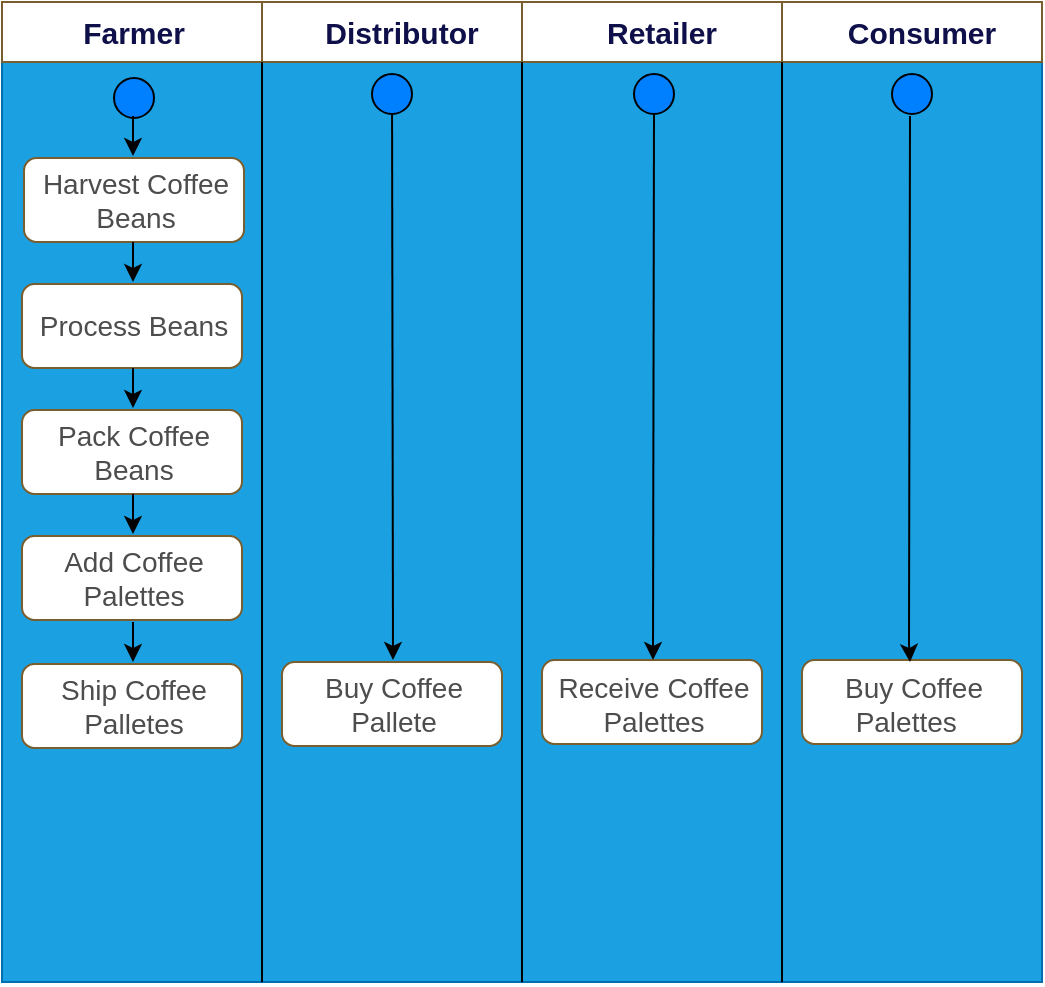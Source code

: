 <mxfile version="20.1.4" type="device" pages="4"><diagram id="47D-AAirjc7FWya_C0_A" name="Activity Diagram"><mxGraphModel dx="1298" dy="1966" grid="1" gridSize="10" guides="1" tooltips="1" connect="1" arrows="1" fold="1" page="1" pageScale="1" pageWidth="850" pageHeight="1100" math="0" shadow="0"><root><mxCell id="0"/><mxCell id="1" parent="0"/><mxCell id="LicTqMf8c6ctWuL1SWvC-1" value="" style="rounded=0;whiteSpace=wrap;html=1;fontSize=14;fontColor=#ffffff;strokeColor=#006EAF;strokeWidth=1;fillColor=#1ba1e2;" parent="1" vertex="1"><mxGeometry x="200" y="-990" width="520" height="490" as="geometry"/></mxCell><mxCell id="LicTqMf8c6ctWuL1SWvC-2" value="" style="strokeWidth=1;html=1;shape=mxgraph.flowchart.start_2;whiteSpace=wrap;fontColor=#FFFFFF;fillColor=#007FFF;" parent="1" vertex="1"><mxGeometry x="256" y="-952" width="20" height="20" as="geometry"/></mxCell><mxCell id="LicTqMf8c6ctWuL1SWvC-3" value="" style="endArrow=classic;html=1;rounded=0;fontSize=15;fontColor=#FFDCB5;" parent="1" edge="1"><mxGeometry width="50" height="50" relative="1" as="geometry"><mxPoint x="265.5" y="-933" as="sourcePoint"/><mxPoint x="266" y="-913" as="targetPoint"/><Array as="points"><mxPoint x="265.5" y="-913"/></Array></mxGeometry></mxCell><mxCell id="LicTqMf8c6ctWuL1SWvC-4" value="" style="rounded=1;whiteSpace=wrap;html=1;fontSize=15;fontColor=#FFDCB5;strokeColor=#7A5E2D;strokeWidth=1;fillColor=#FFFFFF;" parent="1" vertex="1"><mxGeometry x="211" y="-912" width="110" height="42" as="geometry"/></mxCell><mxCell id="LicTqMf8c6ctWuL1SWvC-5" value="Harvest Coffee Beans" style="text;html=1;strokeColor=none;fillColor=none;align=center;verticalAlign=middle;whiteSpace=wrap;rounded=0;fontSize=14;fontColor=#4D4D4D;" parent="1" vertex="1"><mxGeometry x="217" y="-906" width="100" height="30" as="geometry"/></mxCell><mxCell id="LicTqMf8c6ctWuL1SWvC-6" value="`" style="group" parent="1" vertex="1" connectable="0"><mxGeometry x="210" y="-660" width="110" height="43" as="geometry"/></mxCell><mxCell id="LicTqMf8c6ctWuL1SWvC-7" value="" style="rounded=1;whiteSpace=wrap;html=1;fontSize=15;fontColor=#FFDCB5;strokeColor=#7A5E2D;strokeWidth=1;fillColor=#FFFFFF;" parent="LicTqMf8c6ctWuL1SWvC-6" vertex="1"><mxGeometry y="1" width="110" height="42" as="geometry"/></mxCell><mxCell id="LicTqMf8c6ctWuL1SWvC-8" value="Ship Coffee Palletes" style="text;html=1;strokeColor=none;fillColor=none;align=center;verticalAlign=middle;whiteSpace=wrap;rounded=0;fontSize=14;fontColor=#4D4D4D;" parent="LicTqMf8c6ctWuL1SWvC-6" vertex="1"><mxGeometry x="6" y="7" width="100" height="30" as="geometry"/></mxCell><mxCell id="LicTqMf8c6ctWuL1SWvC-9" value="" style="endArrow=classic;html=1;rounded=0;fontSize=15;fontColor=#FFDCB5;" parent="LicTqMf8c6ctWuL1SWvC-6" edge="1"><mxGeometry width="50" height="50" relative="1" as="geometry"><mxPoint x="55.5" y="-20" as="sourcePoint"/><mxPoint x="56" as="targetPoint"/><Array as="points"><mxPoint x="55.5"/></Array></mxGeometry></mxCell><mxCell id="LicTqMf8c6ctWuL1SWvC-10" value="" style="rounded=0;whiteSpace=wrap;html=1;fontSize=15;fontColor=#FFDCB5;strokeColor=#7A5E2D;strokeWidth=1;fillColor=#FFFFFF;" parent="1" vertex="1"><mxGeometry x="460" y="-990" width="130" height="30" as="geometry"/></mxCell><mxCell id="LicTqMf8c6ctWuL1SWvC-11" value="Retailer" style="text;html=1;align=center;verticalAlign=middle;whiteSpace=wrap;rounded=0;fontColor=#0F0F4A;fontStyle=1;fontSize=15;" parent="1" vertex="1"><mxGeometry x="500" y="-990" width="60" height="30" as="geometry"/></mxCell><mxCell id="LicTqMf8c6ctWuL1SWvC-12" value="" style="rounded=0;whiteSpace=wrap;html=1;fontSize=15;fontColor=#FFDCB5;strokeColor=#7A5E2D;strokeWidth=1;fillColor=#FFFFFF;" parent="1" vertex="1"><mxGeometry x="590" y="-990" width="130" height="30" as="geometry"/></mxCell><mxCell id="LicTqMf8c6ctWuL1SWvC-13" value="Consumer" style="text;html=1;align=center;verticalAlign=middle;whiteSpace=wrap;rounded=0;fontColor=#0F0F4A;fontStyle=1;fontSize=15;" parent="1" vertex="1"><mxGeometry x="630" y="-990" width="60" height="30" as="geometry"/></mxCell><mxCell id="LicTqMf8c6ctWuL1SWvC-14" value="" style="rounded=0;whiteSpace=wrap;html=1;fontSize=15;fontColor=#FFDCB5;strokeColor=#7A5E2D;strokeWidth=1;fillColor=#FFFFFF;" parent="1" vertex="1"><mxGeometry x="200" y="-990" width="130" height="30" as="geometry"/></mxCell><mxCell id="LicTqMf8c6ctWuL1SWvC-15" value="Farmer" style="text;html=1;align=center;verticalAlign=middle;whiteSpace=wrap;rounded=0;fontColor=#0F0F4A;fontStyle=1;fontSize=15;" parent="1" vertex="1"><mxGeometry x="236" y="-990" width="60" height="30" as="geometry"/></mxCell><mxCell id="LicTqMf8c6ctWuL1SWvC-16" value="" style="rounded=0;whiteSpace=wrap;html=1;fontSize=15;fontColor=#FFDCB5;strokeColor=#7A5E2D;strokeWidth=1;fillColor=#FFFFFF;" parent="1" vertex="1"><mxGeometry x="330" y="-990" width="130" height="30" as="geometry"/></mxCell><mxCell id="LicTqMf8c6ctWuL1SWvC-17" value="Distributor" style="text;html=1;align=center;verticalAlign=middle;whiteSpace=wrap;rounded=0;fontColor=#0F0F4A;fontStyle=1;fontSize=15;" parent="1" vertex="1"><mxGeometry x="370" y="-990" width="60" height="30" as="geometry"/></mxCell><mxCell id="LicTqMf8c6ctWuL1SWvC-18" value="" style="endArrow=none;html=1;rounded=0;fontSize=15;fontColor=#FFDCB5;exitX=0.25;exitY=1;exitDx=0;exitDy=0;entryX=1;entryY=1;entryDx=0;entryDy=0;" parent="1" target="LicTqMf8c6ctWuL1SWvC-14" edge="1"><mxGeometry width="50" height="50" relative="1" as="geometry"><mxPoint x="330" y="-570" as="sourcePoint"/><mxPoint x="460" y="-540" as="targetPoint"/></mxGeometry></mxCell><mxCell id="LicTqMf8c6ctWuL1SWvC-19" value="" style="endArrow=none;html=1;rounded=0;fontSize=15;fontColor=#FFDCB5;exitX=0.25;exitY=1;exitDx=0;exitDy=0;entryX=1;entryY=1;entryDx=0;entryDy=0;" parent="1" edge="1"><mxGeometry width="50" height="50" relative="1" as="geometry"><mxPoint x="460" y="-570" as="sourcePoint"/><mxPoint x="460" y="-960" as="targetPoint"/></mxGeometry></mxCell><mxCell id="LicTqMf8c6ctWuL1SWvC-20" value="" style="endArrow=none;html=1;rounded=0;fontSize=15;fontColor=#FFDCB5;exitX=0.25;exitY=1;exitDx=0;exitDy=0;entryX=1;entryY=1;entryDx=0;entryDy=0;" parent="1" edge="1"><mxGeometry width="50" height="50" relative="1" as="geometry"><mxPoint x="590" y="-570" as="sourcePoint"/><mxPoint x="590" y="-960" as="targetPoint"/></mxGeometry></mxCell><mxCell id="LicTqMf8c6ctWuL1SWvC-21" value="" style="group" parent="1" vertex="1" connectable="0"><mxGeometry x="210" y="-850" width="110" height="43" as="geometry"/></mxCell><mxCell id="LicTqMf8c6ctWuL1SWvC-22" value="" style="rounded=1;whiteSpace=wrap;html=1;fontSize=15;fontColor=#FFDCB5;strokeColor=#7A5E2D;strokeWidth=1;fillColor=#FFFFFF;" parent="LicTqMf8c6ctWuL1SWvC-21" vertex="1"><mxGeometry y="1" width="110" height="42" as="geometry"/></mxCell><mxCell id="LicTqMf8c6ctWuL1SWvC-23" value="Process Beans" style="text;html=1;strokeColor=none;fillColor=none;align=center;verticalAlign=middle;whiteSpace=wrap;rounded=0;fontSize=14;fontColor=#4D4D4D;" parent="LicTqMf8c6ctWuL1SWvC-21" vertex="1"><mxGeometry x="6" y="7" width="100" height="30" as="geometry"/></mxCell><mxCell id="LicTqMf8c6ctWuL1SWvC-24" value="" style="endArrow=classic;html=1;rounded=0;fontSize=15;fontColor=#FFDCB5;" parent="LicTqMf8c6ctWuL1SWvC-21" edge="1"><mxGeometry width="50" height="50" relative="1" as="geometry"><mxPoint x="55.5" y="-20" as="sourcePoint"/><mxPoint x="56" as="targetPoint"/><Array as="points"><mxPoint x="55.5"/></Array></mxGeometry></mxCell><mxCell id="LicTqMf8c6ctWuL1SWvC-25" value="" style="group" parent="1" vertex="1" connectable="0"><mxGeometry x="210" y="-787" width="110" height="43" as="geometry"/></mxCell><mxCell id="LicTqMf8c6ctWuL1SWvC-26" value="" style="rounded=1;whiteSpace=wrap;html=1;fontSize=15;fontColor=#FFDCB5;strokeColor=#7A5E2D;strokeWidth=1;fillColor=#FFFFFF;" parent="LicTqMf8c6ctWuL1SWvC-25" vertex="1"><mxGeometry y="1" width="110" height="42" as="geometry"/></mxCell><mxCell id="LicTqMf8c6ctWuL1SWvC-27" value="Pack Coffee Beans" style="text;html=1;strokeColor=none;fillColor=none;align=center;verticalAlign=middle;whiteSpace=wrap;rounded=0;fontSize=14;fontColor=#4D4D4D;" parent="LicTqMf8c6ctWuL1SWvC-25" vertex="1"><mxGeometry x="6" y="7" width="100" height="30" as="geometry"/></mxCell><mxCell id="LicTqMf8c6ctWuL1SWvC-28" value="" style="endArrow=classic;html=1;rounded=0;fontSize=15;fontColor=#FFDCB5;" parent="LicTqMf8c6ctWuL1SWvC-25" edge="1"><mxGeometry width="50" height="50" relative="1" as="geometry"><mxPoint x="55.5" y="-20" as="sourcePoint"/><mxPoint x="56" as="targetPoint"/><Array as="points"><mxPoint x="55.5"/></Array></mxGeometry></mxCell><mxCell id="LicTqMf8c6ctWuL1SWvC-29" value="" style="group" parent="1" vertex="1" connectable="0"><mxGeometry x="210" y="-724" width="110" height="43" as="geometry"/></mxCell><mxCell id="LicTqMf8c6ctWuL1SWvC-30" value="" style="rounded=1;whiteSpace=wrap;html=1;fontSize=15;fontColor=#FFDCB5;strokeColor=#7A5E2D;strokeWidth=1;fillColor=#FFFFFF;" parent="LicTqMf8c6ctWuL1SWvC-29" vertex="1"><mxGeometry y="1" width="110" height="42" as="geometry"/></mxCell><mxCell id="LicTqMf8c6ctWuL1SWvC-31" value="Add Coffee Palettes" style="text;html=1;strokeColor=none;fillColor=none;align=center;verticalAlign=middle;whiteSpace=wrap;rounded=0;fontSize=14;fontColor=#4D4D4D;" parent="LicTqMf8c6ctWuL1SWvC-29" vertex="1"><mxGeometry x="6" y="7" width="100" height="30" as="geometry"/></mxCell><mxCell id="LicTqMf8c6ctWuL1SWvC-32" value="" style="endArrow=classic;html=1;rounded=0;fontSize=15;fontColor=#FFDCB5;" parent="LicTqMf8c6ctWuL1SWvC-29" edge="1"><mxGeometry width="50" height="50" relative="1" as="geometry"><mxPoint x="55.5" y="-20" as="sourcePoint"/><mxPoint x="56" as="targetPoint"/><Array as="points"><mxPoint x="55.5"/></Array></mxGeometry></mxCell><mxCell id="LicTqMf8c6ctWuL1SWvC-33" value="`" style="group" parent="1" vertex="1" connectable="0"><mxGeometry x="340" y="-661" width="110" height="43" as="geometry"/></mxCell><mxCell id="LicTqMf8c6ctWuL1SWvC-34" value="" style="rounded=1;whiteSpace=wrap;html=1;fontSize=15;fontColor=#FFDCB5;strokeColor=#7A5E2D;strokeWidth=1;fillColor=#FFFFFF;" parent="LicTqMf8c6ctWuL1SWvC-33" vertex="1"><mxGeometry y="1" width="110" height="42" as="geometry"/></mxCell><mxCell id="LicTqMf8c6ctWuL1SWvC-35" value="Buy Coffee Pallete" style="text;html=1;strokeColor=none;fillColor=none;align=center;verticalAlign=middle;whiteSpace=wrap;rounded=0;fontSize=14;fontColor=#4D4D4D;" parent="LicTqMf8c6ctWuL1SWvC-33" vertex="1"><mxGeometry x="6" y="7" width="100" height="30" as="geometry"/></mxCell><mxCell id="LicTqMf8c6ctWuL1SWvC-36" value="" style="endArrow=classic;html=1;rounded=0;fontSize=15;fontColor=#FFDCB5;exitX=0.5;exitY=0;exitDx=0;exitDy=0;exitPerimeter=0;" parent="LicTqMf8c6ctWuL1SWvC-33" source="LicTqMf8c6ctWuL1SWvC-37" edge="1"><mxGeometry width="50" height="50" relative="1" as="geometry"><mxPoint x="55.5" y="-20" as="sourcePoint"/><mxPoint x="56" as="targetPoint"/><Array as="points"><mxPoint x="55.5"/></Array></mxGeometry></mxCell><mxCell id="LicTqMf8c6ctWuL1SWvC-37" value="" style="strokeWidth=1;html=1;shape=mxgraph.flowchart.start_2;whiteSpace=wrap;fontColor=#FFFFFF;fillColor=#007FFF;" parent="1" vertex="1"><mxGeometry x="385" y="-954" width="20" height="20" as="geometry"/></mxCell><mxCell id="LicTqMf8c6ctWuL1SWvC-38" value="" style="strokeWidth=1;html=1;shape=mxgraph.flowchart.start_2;whiteSpace=wrap;fontColor=#FFFFFF;fillColor=#007FFF;" parent="1" vertex="1"><mxGeometry x="516" y="-954" width="20" height="20" as="geometry"/></mxCell><mxCell id="LicTqMf8c6ctWuL1SWvC-39" value="`" style="group" parent="1" vertex="1" connectable="0"><mxGeometry x="470" y="-662" width="110" height="43" as="geometry"/></mxCell><mxCell id="LicTqMf8c6ctWuL1SWvC-40" value="" style="rounded=1;whiteSpace=wrap;html=1;fontSize=15;fontColor=#FFDCB5;strokeColor=#7A5E2D;strokeWidth=1;fillColor=#FFFFFF;" parent="LicTqMf8c6ctWuL1SWvC-39" vertex="1"><mxGeometry y="1" width="110" height="42" as="geometry"/></mxCell><mxCell id="LicTqMf8c6ctWuL1SWvC-41" value="" style="group" parent="LicTqMf8c6ctWuL1SWvC-39" vertex="1" connectable="0"><mxGeometry x="6" y="1" width="100" height="37" as="geometry"/></mxCell><mxCell id="LicTqMf8c6ctWuL1SWvC-42" value="Receive Coffee Palettes" style="text;html=1;strokeColor=none;fillColor=none;align=center;verticalAlign=middle;whiteSpace=wrap;rounded=0;fontSize=14;fontColor=#4D4D4D;" parent="LicTqMf8c6ctWuL1SWvC-41" vertex="1"><mxGeometry y="7" width="100" height="30" as="geometry"/></mxCell><mxCell id="LicTqMf8c6ctWuL1SWvC-43" value="" style="endArrow=classic;html=1;rounded=0;fontSize=15;fontColor=#FFDCB5;exitX=0.5;exitY=1;exitDx=0;exitDy=0;exitPerimeter=0;" parent="LicTqMf8c6ctWuL1SWvC-41" source="LicTqMf8c6ctWuL1SWvC-38" edge="1"><mxGeometry width="50" height="50" relative="1" as="geometry"><mxPoint x="50" y="-280" as="sourcePoint"/><mxPoint x="50" as="targetPoint"/><Array as="points"><mxPoint x="49.5"/></Array></mxGeometry></mxCell><mxCell id="LicTqMf8c6ctWuL1SWvC-44" value="" style="endArrow=none;html=1;rounded=0;fontSize=15;fontColor=#FFDCB5;exitX=0.25;exitY=1;exitDx=0;exitDy=0;entryX=1;entryY=1;entryDx=0;entryDy=0;" parent="1" source="LicTqMf8c6ctWuL1SWvC-1" target="LicTqMf8c6ctWuL1SWvC-14" edge="1"><mxGeometry width="50" height="50" relative="1" as="geometry"><mxPoint x="330" y="-570" as="sourcePoint"/><mxPoint x="460" y="-540" as="targetPoint"/></mxGeometry></mxCell><mxCell id="LicTqMf8c6ctWuL1SWvC-45" value="" style="endArrow=none;html=1;rounded=0;fontSize=15;fontColor=#FFDCB5;exitX=0.5;exitY=1;exitDx=0;exitDy=0;entryX=1;entryY=1;entryDx=0;entryDy=0;" parent="1" source="LicTqMf8c6ctWuL1SWvC-1" edge="1"><mxGeometry width="50" height="50" relative="1" as="geometry"><mxPoint x="460" y="-570" as="sourcePoint"/><mxPoint x="460" y="-960" as="targetPoint"/></mxGeometry></mxCell><mxCell id="LicTqMf8c6ctWuL1SWvC-46" value="" style="endArrow=none;html=1;rounded=0;fontSize=15;fontColor=#FFDCB5;exitX=0.75;exitY=1;exitDx=0;exitDy=0;entryX=1;entryY=1;entryDx=0;entryDy=0;" parent="1" source="LicTqMf8c6ctWuL1SWvC-1" edge="1"><mxGeometry width="50" height="50" relative="1" as="geometry"><mxPoint x="590" y="-570" as="sourcePoint"/><mxPoint x="590" y="-960" as="targetPoint"/></mxGeometry></mxCell><mxCell id="LicTqMf8c6ctWuL1SWvC-47" value="" style="strokeWidth=1;html=1;shape=mxgraph.flowchart.start_2;whiteSpace=wrap;fontColor=#FFFFFF;fillColor=#007FFF;" parent="1" vertex="1"><mxGeometry x="645" y="-954" width="20" height="20" as="geometry"/></mxCell><mxCell id="LicTqMf8c6ctWuL1SWvC-48" value="`" style="group" parent="1" vertex="1" connectable="0"><mxGeometry x="600" y="-662" width="110" height="43" as="geometry"/></mxCell><mxCell id="LicTqMf8c6ctWuL1SWvC-49" value="" style="rounded=1;whiteSpace=wrap;html=1;fontSize=15;fontColor=#FFDCB5;strokeColor=#7A5E2D;strokeWidth=1;fillColor=#FFFFFF;" parent="LicTqMf8c6ctWuL1SWvC-48" vertex="1"><mxGeometry y="1" width="110" height="42" as="geometry"/></mxCell><mxCell id="LicTqMf8c6ctWuL1SWvC-50" value="" style="group" parent="LicTqMf8c6ctWuL1SWvC-48" vertex="1" connectable="0"><mxGeometry x="6" y="1" width="100" height="37" as="geometry"/></mxCell><mxCell id="LicTqMf8c6ctWuL1SWvC-51" value="Buy Coffee Palettes&amp;nbsp;&amp;nbsp;" style="text;html=1;strokeColor=none;fillColor=none;align=center;verticalAlign=middle;whiteSpace=wrap;rounded=0;fontSize=14;fontColor=#4D4D4D;" parent="LicTqMf8c6ctWuL1SWvC-50" vertex="1"><mxGeometry y="7" width="100" height="30" as="geometry"/></mxCell><mxCell id="LicTqMf8c6ctWuL1SWvC-52" value="" style="endArrow=classic;html=1;rounded=0;fontSize=15;fontColor=#FFDCB5;exitX=0.5;exitY=1;exitDx=0;exitDy=0;exitPerimeter=0;" parent="1" edge="1"><mxGeometry width="50" height="50" relative="1" as="geometry"><mxPoint x="654" y="-933" as="sourcePoint"/><mxPoint x="654" y="-660" as="targetPoint"/><Array as="points"><mxPoint x="653.5" y="-669"/></Array></mxGeometry></mxCell></root></mxGraphModel></diagram><diagram id="V-3iRC6COKi1Wg3FOh05" name="Sequence Diagram"><mxGraphModel dx="1298" dy="866" grid="1" gridSize="10" guides="1" tooltips="1" connect="1" arrows="1" fold="1" page="1" pageScale="1" pageWidth="850" pageHeight="1100" math="0" shadow="0"><root><mxCell id="0"/><mxCell id="1" parent="0"/><mxCell id="0HXV5iRV3ikx1WqzUJPA-3" value="" style="rounded=0;whiteSpace=wrap;html=1;fillColor=#6d8764;fontColor=#ffffff;strokeColor=#3A5431;" vertex="1" parent="1"><mxGeometry x="60" y="90" width="730" height="510" as="geometry"/></mxCell><mxCell id="nAazZKCC-aWYlKnlXmA8-1" value="" style="rounded=1;whiteSpace=wrap;html=1;fontSize=15;fillColor=#f8cecc;gradientColor=#ea6b66;strokeColor=#b85450;fontColor=#000066;" parent="1" vertex="1"><mxGeometry x="670" y="90" width="120" height="30" as="geometry"/></mxCell><mxCell id="nAazZKCC-aWYlKnlXmA8-2" value="" style="rounded=1;whiteSpace=wrap;html=1;fontSize=15;fillColor=#f8cecc;strokeColor=#b85450;gradientColor=#ea6b66;fontColor=#000066;" parent="1" vertex="1"><mxGeometry x="515" y="90" width="120" height="30" as="geometry"/></mxCell><mxCell id="nAazZKCC-aWYlKnlXmA8-3" value="" style="rounded=1;whiteSpace=wrap;html=1;fontSize=15;fillColor=#f8cecc;gradientColor=#ea6b66;strokeColor=#b85450;fontColor=#000066;" parent="1" vertex="1"><mxGeometry x="369" y="90" width="120" height="30" as="geometry"/></mxCell><mxCell id="nAazZKCC-aWYlKnlXmA8-4" value="" style="rounded=1;whiteSpace=wrap;html=1;fontSize=15;fillColor=#f8cecc;gradientColor=#ea6b66;strokeColor=#b85450;fontColor=#000066;" parent="1" vertex="1"><mxGeometry x="213" y="90" width="120" height="30" as="geometry"/></mxCell><mxCell id="nAazZKCC-aWYlKnlXmA8-5" value="&lt;font style=&quot;font-size: 15px;&quot;&gt;&lt;b&gt;Farmer&lt;/b&gt;&lt;/font&gt;" style="text;html=1;strokeColor=none;fillColor=none;align=center;verticalAlign=middle;whiteSpace=wrap;rounded=0;fontColor=#000066;" parent="1" vertex="1"><mxGeometry x="243" y="90" width="60" height="30" as="geometry"/></mxCell><mxCell id="nAazZKCC-aWYlKnlXmA8-6" value="&lt;font style=&quot;font-size: 15px;&quot;&gt;&lt;b&gt;Distributor&lt;/b&gt;&lt;/font&gt;" style="text;html=1;strokeColor=none;fillColor=none;align=center;verticalAlign=middle;whiteSpace=wrap;rounded=0;fontColor=#000066;" parent="1" vertex="1"><mxGeometry x="399" y="90" width="60" height="30" as="geometry"/></mxCell><mxCell id="nAazZKCC-aWYlKnlXmA8-7" value="&lt;font style=&quot;font-size: 15px;&quot;&gt;&lt;b&gt;Retailer&lt;/b&gt;&lt;/font&gt;" style="text;html=1;strokeColor=none;fillColor=none;align=center;verticalAlign=middle;whiteSpace=wrap;rounded=0;fontColor=#000066;" parent="1" vertex="1"><mxGeometry x="545" y="90" width="60" height="30" as="geometry"/></mxCell><mxCell id="nAazZKCC-aWYlKnlXmA8-8" value="&lt;font style=&quot;font-size: 15px;&quot;&gt;&lt;b&gt;Consumer&lt;/b&gt;&lt;/font&gt;" style="text;html=1;strokeColor=none;fillColor=none;align=center;verticalAlign=middle;whiteSpace=wrap;rounded=0;fontColor=#000066;" parent="1" vertex="1"><mxGeometry x="700" y="90" width="60" height="30" as="geometry"/></mxCell><mxCell id="nAazZKCC-aWYlKnlXmA8-9" value="" style="endArrow=none;dashed=1;html=1;rounded=0;fontSize=15;" parent="1" edge="1"><mxGeometry width="50" height="50" relative="1" as="geometry"><mxPoint x="272" y="160" as="sourcePoint"/><mxPoint x="272.5" y="120" as="targetPoint"/></mxGeometry></mxCell><mxCell id="nAazZKCC-aWYlKnlXmA8-10" value="" style="rounded=0;whiteSpace=wrap;html=1;fontSize=15;" parent="1" vertex="1"><mxGeometry x="268" y="160" width="10" height="340" as="geometry"/></mxCell><mxCell id="nAazZKCC-aWYlKnlXmA8-11" value="" style="endArrow=none;dashed=1;html=1;rounded=0;fontSize=15;jumpSize=6;jumpStyle=none;startArrow=none;" parent="1" edge="1"><mxGeometry width="50" height="50" relative="1" as="geometry"><mxPoint x="273" y="560" as="sourcePoint"/><mxPoint x="273" y="499" as="targetPoint"/></mxGeometry></mxCell><mxCell id="nAazZKCC-aWYlKnlXmA8-12" value="" style="endArrow=none;dashed=1;html=1;rounded=0;fontSize=15;exitX=0.45;exitY=0.143;exitDx=0;exitDy=0;exitPerimeter=0;" parent="1" source="nAazZKCC-aWYlKnlXmA8-13" edge="1"><mxGeometry width="50" height="50" relative="1" as="geometry"><mxPoint x="423" y="160" as="sourcePoint"/><mxPoint x="423.5" y="120" as="targetPoint"/></mxGeometry></mxCell><mxCell id="nAazZKCC-aWYlKnlXmA8-13" value="" style="rounded=0;whiteSpace=wrap;html=1;fontSize=15;" parent="1" vertex="1"><mxGeometry x="419" y="370" width="10" height="130" as="geometry"/></mxCell><mxCell id="nAazZKCC-aWYlKnlXmA8-14" value="" style="endArrow=none;dashed=1;html=1;rounded=0;fontSize=15;exitX=0.5;exitY=0;exitDx=0;exitDy=0;" parent="1" source="nAazZKCC-aWYlKnlXmA8-15" edge="1"><mxGeometry width="50" height="50" relative="1" as="geometry"><mxPoint x="574" y="158" as="sourcePoint"/><mxPoint x="574.5" y="118" as="targetPoint"/></mxGeometry></mxCell><mxCell id="nAazZKCC-aWYlKnlXmA8-15" value="" style="rounded=0;whiteSpace=wrap;html=1;fontSize=15;" parent="1" vertex="1"><mxGeometry x="570" y="410" width="10" height="110" as="geometry"/></mxCell><mxCell id="nAazZKCC-aWYlKnlXmA8-16" value="" style="endArrow=none;dashed=1;html=1;rounded=0;fontSize=15;exitX=0.25;exitY=0;exitDx=0;exitDy=0;" parent="1" edge="1"><mxGeometry width="50" height="50" relative="1" as="geometry"><mxPoint x="729.5" y="420" as="sourcePoint"/><mxPoint x="728.5" y="120" as="targetPoint"/></mxGeometry></mxCell><mxCell id="nAazZKCC-aWYlKnlXmA8-17" value="" style="endArrow=classic;html=1;rounded=0;fontSize=15;" parent="1" edge="1"><mxGeometry width="50" height="50" relative="1" as="geometry"><mxPoint x="268" y="200" as="sourcePoint"/><mxPoint x="128" y="200" as="targetPoint"/></mxGeometry></mxCell><mxCell id="nAazZKCC-aWYlKnlXmA8-18" value="" style="rounded=1;whiteSpace=wrap;html=1;fontSize=15;fillColor=#f8cecc;gradientColor=#ea6b66;strokeColor=#b85450;fontColor=#000066;" parent="1" vertex="1"><mxGeometry x="61" y="90" width="120" height="30" as="geometry"/></mxCell><mxCell id="nAazZKCC-aWYlKnlXmA8-19" value="&lt;font style=&quot;font-size: 15px;&quot;&gt;&lt;b&gt;Coffee&lt;/b&gt;&lt;/font&gt;" style="text;html=1;strokeColor=none;fillColor=none;align=center;verticalAlign=middle;whiteSpace=wrap;rounded=0;fontColor=#000066;" parent="1" vertex="1"><mxGeometry x="91" y="90" width="60" height="30" as="geometry"/></mxCell><mxCell id="nAazZKCC-aWYlKnlXmA8-20" value="" style="endArrow=none;dashed=1;html=1;rounded=0;fontSize=15;" parent="1" edge="1"><mxGeometry width="50" height="50" relative="1" as="geometry"><mxPoint x="120" y="160" as="sourcePoint"/><mxPoint x="120.5" y="120" as="targetPoint"/></mxGeometry></mxCell><mxCell id="nAazZKCC-aWYlKnlXmA8-21" value="" style="rounded=0;whiteSpace=wrap;html=1;fontSize=15;" parent="1" vertex="1"><mxGeometry x="116" y="160" width="10" height="370" as="geometry"/></mxCell><mxCell id="nAazZKCC-aWYlKnlXmA8-22" value="" style="endArrow=none;dashed=1;html=1;rounded=0;fontSize=15;" parent="1" edge="1"><mxGeometry width="50" height="50" relative="1" as="geometry"><mxPoint x="121" y="600" as="sourcePoint"/><mxPoint x="120.5" y="530" as="targetPoint"/></mxGeometry></mxCell><mxCell id="nAazZKCC-aWYlKnlXmA8-23" value="&lt;font style=&quot;font-size: 14px;&quot;&gt;harvestItem()&lt;/font&gt;" style="text;html=1;strokeColor=none;fillColor=none;align=center;verticalAlign=middle;whiteSpace=wrap;rounded=0;fontSize=14;" parent="1" vertex="1"><mxGeometry x="153" y="176" width="90" height="30" as="geometry"/></mxCell><mxCell id="nAazZKCC-aWYlKnlXmA8-24" value="" style="endArrow=classic;html=1;rounded=0;fontSize=15;" parent="1" edge="1"><mxGeometry width="50" height="50" relative="1" as="geometry"><mxPoint x="268" y="248" as="sourcePoint"/><mxPoint x="128" y="248" as="targetPoint"/></mxGeometry></mxCell><mxCell id="nAazZKCC-aWYlKnlXmA8-25" value="&lt;font style=&quot;font-size: 14px;&quot;&gt;processItem()&lt;/font&gt;" style="text;html=1;strokeColor=none;fillColor=none;align=center;verticalAlign=middle;whiteSpace=wrap;rounded=0;fontSize=14;" parent="1" vertex="1"><mxGeometry x="153" y="224" width="90" height="30" as="geometry"/></mxCell><mxCell id="nAazZKCC-aWYlKnlXmA8-26" value="" style="endArrow=classic;html=1;rounded=0;fontSize=15;" parent="1" edge="1"><mxGeometry width="50" height="50" relative="1" as="geometry"><mxPoint x="267" y="297" as="sourcePoint"/><mxPoint x="127" y="297" as="targetPoint"/></mxGeometry></mxCell><mxCell id="nAazZKCC-aWYlKnlXmA8-27" value="&lt;font style=&quot;font-size: 14px;&quot;&gt;packItem()&lt;/font&gt;" style="text;html=1;strokeColor=none;fillColor=none;align=center;verticalAlign=middle;whiteSpace=wrap;rounded=0;fontSize=14;" parent="1" vertex="1"><mxGeometry x="152" y="273" width="90" height="30" as="geometry"/></mxCell><mxCell id="nAazZKCC-aWYlKnlXmA8-28" value="" style="endArrow=classic;html=1;rounded=0;fontSize=15;" parent="1" edge="1"><mxGeometry width="50" height="50" relative="1" as="geometry"><mxPoint x="267" y="348" as="sourcePoint"/><mxPoint x="127" y="348" as="targetPoint"/></mxGeometry></mxCell><mxCell id="nAazZKCC-aWYlKnlXmA8-29" value="&lt;font style=&quot;font-size: 14px;&quot;&gt;sellItem()&lt;/font&gt;" style="text;html=1;strokeColor=none;fillColor=none;align=center;verticalAlign=middle;whiteSpace=wrap;rounded=0;fontSize=14;" parent="1" vertex="1"><mxGeometry x="152" y="324" width="90" height="30" as="geometry"/></mxCell><mxCell id="nAazZKCC-aWYlKnlXmA8-30" value="" style="endArrow=classic;html=1;rounded=0;fontSize=15;" parent="1" edge="1"><mxGeometry width="50" height="50" relative="1" as="geometry"><mxPoint x="418" y="395" as="sourcePoint"/><mxPoint x="280" y="396" as="targetPoint"/></mxGeometry></mxCell><mxCell id="nAazZKCC-aWYlKnlXmA8-31" value="&lt;font style=&quot;font-size: 14px;&quot;&gt;buyItem()&lt;/font&gt;" style="text;html=1;strokeColor=none;fillColor=none;align=center;verticalAlign=middle;whiteSpace=wrap;rounded=0;fontSize=14;" parent="1" vertex="1"><mxGeometry x="303" y="370" width="90" height="30" as="geometry"/></mxCell><mxCell id="nAazZKCC-aWYlKnlXmA8-33" value="&lt;font style=&quot;font-size: 14px;&quot;&gt;receiveItem()&lt;/font&gt;" style="text;html=1;strokeColor=none;fillColor=none;align=center;verticalAlign=middle;whiteSpace=wrap;rounded=0;fontSize=14;" parent="1" vertex="1"><mxGeometry x="455" y="465" width="90" height="30" as="geometry"/></mxCell><mxCell id="nAazZKCC-aWYlKnlXmA8-34" value="" style="endArrow=none;dashed=1;html=1;rounded=0;fontSize=15;entryX=0.5;entryY=1;entryDx=0;entryDy=0;" parent="1" edge="1"><mxGeometry width="50" height="50" relative="1" as="geometry"><mxPoint x="424" y="522" as="sourcePoint"/><mxPoint x="424" y="502" as="targetPoint"/></mxGeometry></mxCell><mxCell id="nAazZKCC-aWYlKnlXmA8-37" value="" style="rounded=0;whiteSpace=wrap;html=1;fontSize=15;" parent="1" vertex="1"><mxGeometry x="724" y="420" width="10" height="100" as="geometry"/></mxCell><mxCell id="nAazZKCC-aWYlKnlXmA8-38" value="&lt;font style=&quot;font-size: 14px;&quot;&gt;purchaseItem()&lt;/font&gt;" style="text;html=1;strokeColor=none;fillColor=none;align=center;verticalAlign=middle;whiteSpace=wrap;rounded=0;fontSize=14;" parent="1" vertex="1"><mxGeometry x="610" y="486" width="90" height="30" as="geometry"/></mxCell><mxCell id="nAazZKCC-aWYlKnlXmA8-40" value="" style="endArrow=none;dashed=1;html=1;rounded=0;fontSize=15;" parent="1" edge="1"><mxGeometry width="50" height="50" relative="1" as="geometry"><mxPoint x="575" y="568" as="sourcePoint"/><mxPoint x="574.5" y="518" as="targetPoint"/></mxGeometry></mxCell><mxCell id="nAazZKCC-aWYlKnlXmA8-41" value="" style="endArrow=none;dashed=1;html=1;rounded=0;fontSize=15;" parent="1" edge="1"><mxGeometry width="50" height="50" relative="1" as="geometry"><mxPoint x="729" y="600" as="sourcePoint"/><mxPoint x="728.5" y="520" as="targetPoint"/></mxGeometry></mxCell><mxCell id="s_hZsV09Z7351a26fnY7-2" value="" style="endArrow=classic;html=1;rounded=0;fontSize=14;strokeColor=default;dashed=1;" parent="1" edge="1"><mxGeometry width="50" height="50" relative="1" as="geometry"><mxPoint x="120" y="560" as="sourcePoint"/><mxPoint x="730" y="560" as="targetPoint"/></mxGeometry></mxCell><mxCell id="s_hZsV09Z7351a26fnY7-3" value="&lt;font style=&quot;font-size: 14px;&quot;&gt;fetchItemBufferOne()&lt;/font&gt;" style="text;html=1;strokeColor=none;fillColor=none;align=center;verticalAlign=middle;whiteSpace=wrap;rounded=0;fontSize=14;" parent="1" vertex="1"><mxGeometry x="394" y="534" width="90" height="30" as="geometry"/></mxCell><mxCell id="s_hZsV09Z7351a26fnY7-4" value="" style="endArrow=classic;html=1;rounded=0;fontSize=14;strokeColor=default;dashed=1;" parent="1" edge="1"><mxGeometry width="50" height="50" relative="1" as="geometry"><mxPoint x="119" y="592" as="sourcePoint"/><mxPoint x="729" y="592" as="targetPoint"/></mxGeometry></mxCell><mxCell id="s_hZsV09Z7351a26fnY7-5" value="&lt;font style=&quot;font-size: 14px;&quot;&gt;fetchItemBufferTwo()&lt;/font&gt;" style="text;html=1;strokeColor=none;fillColor=none;align=center;verticalAlign=middle;whiteSpace=wrap;rounded=0;fontSize=14;" parent="1" vertex="1"><mxGeometry x="394" y="568" width="90" height="30" as="geometry"/></mxCell><mxCell id="s_hZsV09Z7351a26fnY7-9" value="" style="endArrow=classic;html=1;rounded=0;fontSize=14;strokeColor=default;entryX=0;entryY=1;entryDx=0;entryDy=0;" parent="1" edge="1"><mxGeometry width="50" height="50" relative="1" as="geometry"><mxPoint x="430" y="455" as="sourcePoint"/><mxPoint x="569" y="455" as="targetPoint"/></mxGeometry></mxCell><mxCell id="s_hZsV09Z7351a26fnY7-10" value="&lt;font style=&quot;font-size: 14px;&quot;&gt;shipItem()&lt;/font&gt;" style="text;html=1;strokeColor=none;fillColor=none;align=center;verticalAlign=middle;whiteSpace=wrap;rounded=0;fontSize=14;" parent="1" vertex="1"><mxGeometry x="450" y="430" width="90" height="30" as="geometry"/></mxCell><mxCell id="R0muUUlW_puy3-sJYXJr-2" value="" style="endArrow=classic;html=1;rounded=0;fontSize=15;entryX=1.1;entryY=0.918;entryDx=0;entryDy=0;entryPerimeter=0;" edge="1" parent="1" target="nAazZKCC-aWYlKnlXmA8-15"><mxGeometry width="50" height="50" relative="1" as="geometry"><mxPoint x="724" y="510" as="sourcePoint"/><mxPoint x="586" y="511" as="targetPoint"/></mxGeometry></mxCell><mxCell id="R0muUUlW_puy3-sJYXJr-3" value="" style="endArrow=classic;html=1;rounded=0;fontSize=15;" edge="1" parent="1"><mxGeometry width="50" height="50" relative="1" as="geometry"><mxPoint x="570" y="491" as="sourcePoint"/><mxPoint x="432" y="492" as="targetPoint"/></mxGeometry></mxCell></root></mxGraphModel></diagram><diagram id="nKI_7CjMjlJF7fQuh9T0" name="State Diagram"><mxGraphModel dx="1236" dy="3375" grid="1" gridSize="10" guides="1" tooltips="1" connect="1" arrows="1" fold="1" page="1" pageScale="1" pageWidth="1400" pageHeight="850" math="0" shadow="0"><root><mxCell id="0"/><mxCell id="1" parent="0"/><mxCell id="Dw5qoS71SL4oCSL7QcBs-80" value="" style="rounded=0;whiteSpace=wrap;html=1;" parent="1" vertex="1"><mxGeometry x="849" y="-2238.5" width="110" height="80" as="geometry"/></mxCell><mxCell id="Dw5qoS71SL4oCSL7QcBs-61" value="" style="rounded=0;whiteSpace=wrap;html=1;" parent="1" vertex="1"><mxGeometry x="715" y="-2238" width="110" height="80" as="geometry"/></mxCell><mxCell id="Dw5qoS71SL4oCSL7QcBs-59" value="" style="rounded=0;whiteSpace=wrap;html=1;" parent="1" vertex="1"><mxGeometry x="205" y="-2238" width="90" height="80" as="geometry"/></mxCell><mxCell id="Dw5qoS71SL4oCSL7QcBs-57" value="" style="rounded=0;whiteSpace=wrap;html=1;" parent="1" vertex="1"><mxGeometry x="343" y="-2238" width="90" height="80" as="geometry"/></mxCell><mxCell id="Dw5qoS71SL4oCSL7QcBs-55" value="" style="rounded=0;whiteSpace=wrap;html=1;" parent="1" vertex="1"><mxGeometry x="468" y="-2238" width="90" height="80" as="geometry"/></mxCell><mxCell id="lE6y2q2PqF99iVhwdcws-3" value="" style="edgeStyle=orthogonalEdgeStyle;rounded=0;orthogonalLoop=1;jettySize=auto;html=1;" parent="1" source="lE6y2q2PqF99iVhwdcws-1" target="lE6y2q2PqF99iVhwdcws-2" edge="1"><mxGeometry relative="1" as="geometry"/></mxCell><mxCell id="lE6y2q2PqF99iVhwdcws-1" value="" style="strokeWidth=1;html=1;shape=mxgraph.flowchart.start_2;whiteSpace=wrap;fontColor=#FFFFFF;fillColor=#007FFF;" parent="1" vertex="1"><mxGeometry x="165" y="-2284" width="20" height="20" as="geometry"/></mxCell><mxCell id="lE6y2q2PqF99iVhwdcws-18" value="" style="edgeStyle=orthogonalEdgeStyle;rounded=0;orthogonalLoop=1;jettySize=auto;html=1;fontSize=14;" parent="1" source="lE6y2q2PqF99iVhwdcws-2" target="lE6y2q2PqF99iVhwdcws-11" edge="1"><mxGeometry relative="1" as="geometry"/></mxCell><mxCell id="lE6y2q2PqF99iVhwdcws-2" value="" style="rounded=1;whiteSpace=wrap;html=1;" parent="1" vertex="1"><mxGeometry x="205" y="-2289" width="90" height="30" as="geometry"/></mxCell><mxCell id="lE6y2q2PqF99iVhwdcws-4" value="&lt;span style=&quot;font-size: 13px;&quot;&gt;&lt;br&gt;&lt;/span&gt;" style="text;html=1;align=center;verticalAlign=middle;resizable=0;points=[];autosize=1;strokeColor=none;fillColor=none;fontSize=14;imageWidth=24;" parent="1" vertex="1"><mxGeometry x="215" y="-880" width="20" height="30" as="geometry"/></mxCell><mxCell id="Dw5qoS71SL4oCSL7QcBs-60" value="" style="edgeStyle=orthogonalEdgeStyle;rounded=0;orthogonalLoop=1;jettySize=auto;html=1;fontSize=14;strokeColor=default;" parent="1" source="lE6y2q2PqF99iVhwdcws-10" target="Dw5qoS71SL4oCSL7QcBs-3" edge="1"><mxGeometry relative="1" as="geometry"/></mxCell><mxCell id="lE6y2q2PqF99iVhwdcws-10" value="Farmer" style="text;html=1;align=center;verticalAlign=middle;resizable=0;points=[];autosize=1;strokeColor=none;fillColor=none;fontSize=14;" parent="1" vertex="1"><mxGeometry x="215" y="-2289" width="70" height="30" as="geometry"/></mxCell><mxCell id="T_8Jdl8JHzsRbF_KN3Pc-40" value="" style="edgeStyle=orthogonalEdgeStyle;rounded=0;orthogonalLoop=1;jettySize=auto;html=1;fontSize=14;strokeColor=default;" parent="1" source="lE6y2q2PqF99iVhwdcws-11" target="T_8Jdl8JHzsRbF_KN3Pc-29" edge="1"><mxGeometry relative="1" as="geometry"/></mxCell><mxCell id="lE6y2q2PqF99iVhwdcws-11" value="" style="rounded=1;whiteSpace=wrap;html=1;" parent="1" vertex="1"><mxGeometry x="343" y="-2289" width="90" height="30" as="geometry"/></mxCell><mxCell id="T_8Jdl8JHzsRbF_KN3Pc-8" value="" style="shape=parallelogram;perimeter=parallelogramPerimeter;whiteSpace=wrap;html=1;fixedSize=1;rounded=0;fontSize=14;" parent="1" vertex="1"><mxGeometry x="185" y="-2134" width="120" height="40" as="geometry"/></mxCell><mxCell id="T_8Jdl8JHzsRbF_KN3Pc-9" value="harvestItem" style="text;html=1;align=center;verticalAlign=middle;resizable=0;points=[];autosize=1;strokeColor=none;fillColor=none;fontSize=14;" parent="1" vertex="1"><mxGeometry x="195" y="-2129" width="100" height="30" as="geometry"/></mxCell><mxCell id="T_8Jdl8JHzsRbF_KN3Pc-10" value="" style="rounded=0;whiteSpace=wrap;html=1;fontSize=14;" parent="1" vertex="1"><mxGeometry x="165" y="-2060" width="1095" height="30" as="geometry"/></mxCell><mxCell id="T_8Jdl8JHzsRbF_KN3Pc-11" value="" style="rounded=0;whiteSpace=wrap;html=1;fontSize=14;" parent="1" vertex="1"><mxGeometry x="165" y="-2030" width="1095" height="70" as="geometry"/></mxCell><mxCell id="T_8Jdl8JHzsRbF_KN3Pc-12" value="" style="rounded=0;whiteSpace=wrap;html=1;fontSize=14;" parent="1" vertex="1"><mxGeometry x="215" y="-2020" width="90" height="40" as="geometry"/></mxCell><mxCell id="T_8Jdl8JHzsRbF_KN3Pc-14" value="" style="edgeStyle=orthogonalEdgeStyle;rounded=0;orthogonalLoop=1;jettySize=auto;html=1;fontSize=14;strokeColor=default;" parent="1" source="T_8Jdl8JHzsRbF_KN3Pc-13" target="T_8Jdl8JHzsRbF_KN3Pc-12" edge="1"><mxGeometry relative="1" as="geometry"/></mxCell><mxCell id="T_8Jdl8JHzsRbF_KN3Pc-13" value="" style="strokeWidth=1;html=1;shape=mxgraph.flowchart.start_2;whiteSpace=wrap;fontColor=#FFFFFF;fillColor=#007FFF;" parent="1" vertex="1"><mxGeometry x="175" y="-2010" width="20" height="20" as="geometry"/></mxCell><mxCell id="T_8Jdl8JHzsRbF_KN3Pc-17" value="" style="edgeStyle=orthogonalEdgeStyle;rounded=0;orthogonalLoop=1;jettySize=auto;html=1;fontSize=14;strokeColor=default;" parent="1" source="T_8Jdl8JHzsRbF_KN3Pc-15" target="T_8Jdl8JHzsRbF_KN3Pc-16" edge="1"><mxGeometry relative="1" as="geometry"/></mxCell><mxCell id="T_8Jdl8JHzsRbF_KN3Pc-15" value="Harvested" style="text;html=1;align=center;verticalAlign=middle;resizable=0;points=[];autosize=1;strokeColor=none;fillColor=none;fontSize=14;" parent="1" vertex="1"><mxGeometry x="215" y="-2015" width="90" height="30" as="geometry"/></mxCell><mxCell id="T_8Jdl8JHzsRbF_KN3Pc-16" value="" style="rounded=0;whiteSpace=wrap;html=1;fontSize=14;" parent="1" vertex="1"><mxGeometry x="342" y="-2020" width="90" height="40" as="geometry"/></mxCell><mxCell id="Dw5qoS71SL4oCSL7QcBs-13" value="" style="edgeStyle=orthogonalEdgeStyle;rounded=0;orthogonalLoop=1;jettySize=auto;html=1;fontSize=14;strokeColor=default;" parent="1" source="T_8Jdl8JHzsRbF_KN3Pc-18" edge="1"><mxGeometry relative="1" as="geometry"><mxPoint x="467.5" y="-2000" as="targetPoint"/></mxGeometry></mxCell><mxCell id="T_8Jdl8JHzsRbF_KN3Pc-18" value="Processed" style="text;html=1;align=center;verticalAlign=middle;resizable=0;points=[];autosize=1;strokeColor=none;fillColor=none;fontSize=14;" parent="1" vertex="1"><mxGeometry x="342" y="-2015" width="90" height="30" as="geometry"/></mxCell><mxCell id="T_8Jdl8JHzsRbF_KN3Pc-20" value="" style="edgeStyle=orthogonalEdgeStyle;rounded=0;orthogonalLoop=1;jettySize=auto;html=1;fontSize=14;strokeColor=default;" parent="1" edge="1"><mxGeometry relative="1" as="geometry"><mxPoint x="250" y="-2095" as="sourcePoint"/><mxPoint x="250" y="-2061" as="targetPoint"/></mxGeometry></mxCell><mxCell id="T_8Jdl8JHzsRbF_KN3Pc-23" value="" style="edgeStyle=orthogonalEdgeStyle;rounded=0;orthogonalLoop=1;jettySize=auto;html=1;fontSize=14;strokeColor=default;" parent="1" edge="1"><mxGeometry relative="1" as="geometry"><mxPoint x="388" y="-2134" as="targetPoint"/><mxPoint x="388" y="-2158" as="sourcePoint"/></mxGeometry></mxCell><mxCell id="T_8Jdl8JHzsRbF_KN3Pc-25" value="" style="shape=parallelogram;perimeter=parallelogramPerimeter;whiteSpace=wrap;html=1;fixedSize=1;rounded=0;fontSize=14;" parent="1" vertex="1"><mxGeometry x="324" y="-2134" width="120" height="40" as="geometry"/></mxCell><mxCell id="T_8Jdl8JHzsRbF_KN3Pc-26" value="processItem" style="text;html=1;align=center;verticalAlign=middle;resizable=0;points=[];autosize=1;strokeColor=none;fillColor=none;fontSize=14;" parent="1" vertex="1"><mxGeometry x="333" y="-2129" width="100" height="30" as="geometry"/></mxCell><mxCell id="T_8Jdl8JHzsRbF_KN3Pc-27" value="" style="edgeStyle=orthogonalEdgeStyle;rounded=0;orthogonalLoop=1;jettySize=auto;html=1;fontSize=14;strokeColor=default;" parent="1" edge="1"><mxGeometry relative="1" as="geometry"><mxPoint x="388" y="-2095" as="sourcePoint"/><mxPoint x="388" y="-2061" as="targetPoint"/></mxGeometry></mxCell><mxCell id="Dw5qoS71SL4oCSL7QcBs-58" value="" style="edgeStyle=orthogonalEdgeStyle;rounded=0;orthogonalLoop=1;jettySize=auto;html=1;fontSize=14;strokeColor=default;" parent="1" source="T_8Jdl8JHzsRbF_KN3Pc-28" target="T_8Jdl8JHzsRbF_KN3Pc-43" edge="1"><mxGeometry relative="1" as="geometry"/></mxCell><mxCell id="T_8Jdl8JHzsRbF_KN3Pc-28" value="Farmer" style="text;html=1;align=center;verticalAlign=middle;resizable=0;points=[];autosize=1;strokeColor=none;fillColor=none;fontSize=14;" parent="1" vertex="1"><mxGeometry x="353" y="-2289" width="70" height="30" as="geometry"/></mxCell><mxCell id="T_8Jdl8JHzsRbF_KN3Pc-29" value="" style="rounded=1;whiteSpace=wrap;html=1;" parent="1" vertex="1"><mxGeometry x="468" y="-2289" width="90" height="30" as="geometry"/></mxCell><mxCell id="T_8Jdl8JHzsRbF_KN3Pc-34" value="" style="shape=parallelogram;perimeter=parallelogramPerimeter;whiteSpace=wrap;html=1;fixedSize=1;rounded=0;fontSize=14;" parent="1" vertex="1"><mxGeometry x="448" y="-2134" width="120" height="40" as="geometry"/></mxCell><mxCell id="T_8Jdl8JHzsRbF_KN3Pc-35" value="packItem" style="text;html=1;align=center;verticalAlign=middle;resizable=0;points=[];autosize=1;strokeColor=none;fillColor=none;fontSize=14;" parent="1" vertex="1"><mxGeometry x="468" y="-2129" width="80" height="30" as="geometry"/></mxCell><mxCell id="T_8Jdl8JHzsRbF_KN3Pc-36" value="" style="edgeStyle=orthogonalEdgeStyle;rounded=0;orthogonalLoop=1;jettySize=auto;html=1;fontSize=14;strokeColor=default;" parent="1" edge="1"><mxGeometry relative="1" as="geometry"><mxPoint x="513" y="-2095" as="sourcePoint"/><mxPoint x="513" y="-2061" as="targetPoint"/></mxGeometry></mxCell><mxCell id="Dw5qoS71SL4oCSL7QcBs-56" value="" style="edgeStyle=orthogonalEdgeStyle;rounded=0;orthogonalLoop=1;jettySize=auto;html=1;fontSize=14;strokeColor=default;" parent="1" source="T_8Jdl8JHzsRbF_KN3Pc-41" target="Dw5qoS71SL4oCSL7QcBs-9" edge="1"><mxGeometry relative="1" as="geometry"/></mxCell><mxCell id="T_8Jdl8JHzsRbF_KN3Pc-41" value="Farmer" style="text;html=1;align=center;verticalAlign=middle;resizable=0;points=[];autosize=1;strokeColor=none;fillColor=none;fontSize=14;" parent="1" vertex="1"><mxGeometry x="478" y="-2289" width="70" height="30" as="geometry"/></mxCell><mxCell id="T_8Jdl8JHzsRbF_KN3Pc-43" value="&lt;span style=&quot;color: rgb(240, 240, 240); font-family: Helvetica; font-size: 14px; font-style: normal; font-variant-ligatures: normal; font-variant-caps: normal; font-weight: 400; letter-spacing: normal; orphans: 2; text-align: center; text-indent: 0px; text-transform: none; widows: 2; word-spacing: 0px; -webkit-text-stroke-width: 0px; background-color: rgb(42, 42, 42); text-decoration-thickness: initial; text-decoration-style: initial; text-decoration-color: initial; float: none; display: inline !important;&quot;&gt;harvested,&lt;br&gt;&lt;/span&gt;onlyFarmer,&lt;br style=&quot;color: rgb(240, 240, 240); font-family: Helvetica; font-size: 14px; font-style: normal; font-variant-ligatures: normal; font-variant-caps: normal; font-weight: 400; letter-spacing: normal; orphans: 2; text-align: center; text-indent: 0px; text-transform: none; widows: 2; word-spacing: 0px; -webkit-text-stroke-width: 0px; background-color: rgb(42, 42, 42); text-decoration-thickness: initial; text-decoration-style: initial; text-decoration-color: initial;&quot;&gt;&lt;span style=&quot;color: rgb(240, 240, 240); font-family: Helvetica; font-size: 14px; font-style: normal; font-variant-ligatures: normal; font-variant-caps: normal; font-weight: 400; letter-spacing: normal; orphans: 2; text-align: center; text-indent: 0px; text-transform: none; widows: 2; word-spacing: 0px; -webkit-text-stroke-width: 0px; background-color: rgb(42, 42, 42); text-decoration-thickness: initial; text-decoration-style: initial; text-decoration-color: initial; float: none; display: inline !important;&quot;&gt;verifyCaller&lt;/span&gt;" style="text;whiteSpace=wrap;html=1;fontSize=14;" parent="1" vertex="1"><mxGeometry x="349.5" y="-2238" width="75" height="60" as="geometry"/></mxCell><mxCell id="Dw5qoS71SL4oCSL7QcBs-3" value="&lt;div style=&quot;text-align: center;&quot;&gt;&lt;span style=&quot;background-color: initial;&quot;&gt;&lt;br&gt;&lt;/span&gt;&lt;/div&gt;&lt;div style=&quot;text-align: center;&quot;&gt;&lt;span style=&quot;background-color: initial;&quot;&gt;onlyFarmer&lt;/span&gt;&lt;br&gt;&lt;/div&gt;" style="text;whiteSpace=wrap;html=1;fontSize=14;" parent="1" vertex="1"><mxGeometry x="213.75" y="-2238" width="72.5" height="80" as="geometry"/></mxCell><mxCell id="Dw5qoS71SL4oCSL7QcBs-5" value="" style="edgeStyle=orthogonalEdgeStyle;rounded=0;orthogonalLoop=1;jettySize=auto;html=1;fontSize=14;strokeColor=default;" parent="1" edge="1"><mxGeometry relative="1" as="geometry"><mxPoint x="252" y="-2134" as="targetPoint"/><mxPoint x="252" y="-2158" as="sourcePoint"/></mxGeometry></mxCell><mxCell id="Dw5qoS71SL4oCSL7QcBs-8" value="" style="edgeStyle=orthogonalEdgeStyle;rounded=0;orthogonalLoop=1;jettySize=auto;html=1;fontSize=14;strokeColor=default;" parent="1" edge="1"><mxGeometry relative="1" as="geometry"><mxPoint x="513" y="-2134" as="targetPoint"/><mxPoint x="513" y="-2158" as="sourcePoint"/></mxGeometry></mxCell><mxCell id="Dw5qoS71SL4oCSL7QcBs-9" value="&lt;div style=&quot;text-align: center;&quot;&gt;&lt;span style=&quot;background-color: initial;&quot;&gt;processed,&lt;/span&gt;&lt;/div&gt;&lt;div style=&quot;text-align: center;&quot;&gt;&lt;span style=&quot;background-color: initial;&quot;&gt;onlyFarmer,&lt;/span&gt;&lt;/div&gt;&lt;div style=&quot;text-align: center;&quot;&gt;&lt;span style=&quot;background-color: initial;&quot;&gt;verifyCaller&lt;/span&gt;&lt;/div&gt;" style="text;whiteSpace=wrap;html=1;fontSize=14;" parent="1" vertex="1"><mxGeometry x="475.5" y="-2238" width="75" height="65" as="geometry"/></mxCell><mxCell id="Dw5qoS71SL4oCSL7QcBs-10" value="" style="rounded=0;whiteSpace=wrap;html=1;fontSize=14;" parent="1" vertex="1"><mxGeometry x="467.5" y="-2020" width="90" height="40" as="geometry"/></mxCell><mxCell id="Dw5qoS71SL4oCSL7QcBs-14" value="Packed" style="text;html=1;align=center;verticalAlign=middle;resizable=0;points=[];autosize=1;strokeColor=none;fillColor=none;fontSize=14;" parent="1" vertex="1"><mxGeometry x="477" y="-2016" width="70" height="30" as="geometry"/></mxCell><mxCell id="Dw5qoS71SL4oCSL7QcBs-16" value="" style="edgeStyle=orthogonalEdgeStyle;rounded=0;orthogonalLoop=1;jettySize=auto;html=1;fontSize=14;strokeColor=default;exitX=1.011;exitY=0.489;exitDx=0;exitDy=0;exitPerimeter=0;" parent="1" source="T_8Jdl8JHzsRbF_KN3Pc-29" target="Dw5qoS71SL4oCSL7QcBs-17" edge="1"><mxGeometry relative="1" as="geometry"><mxPoint x="565" y="-2274" as="sourcePoint"/></mxGeometry></mxCell><mxCell id="Dw5qoS71SL4oCSL7QcBs-17" value="" style="rounded=1;whiteSpace=wrap;html=1;" parent="1" vertex="1"><mxGeometry x="595" y="-2289" width="90" height="30" as="geometry"/></mxCell><mxCell id="Dw5qoS71SL4oCSL7QcBs-18" value="" style="shape=parallelogram;perimeter=parallelogramPerimeter;whiteSpace=wrap;html=1;fixedSize=1;rounded=0;fontSize=14;" parent="1" vertex="1"><mxGeometry x="575" y="-2134" width="120" height="40" as="geometry"/></mxCell><mxCell id="Dw5qoS71SL4oCSL7QcBs-19" value="sellItem" style="text;html=1;align=center;verticalAlign=middle;resizable=0;points=[];autosize=1;strokeColor=none;fillColor=none;fontSize=14;" parent="1" vertex="1"><mxGeometry x="600" y="-2129" width="70" height="30" as="geometry"/></mxCell><mxCell id="Dw5qoS71SL4oCSL7QcBs-20" value="" style="edgeStyle=orthogonalEdgeStyle;rounded=0;orthogonalLoop=1;jettySize=auto;html=1;fontSize=14;strokeColor=default;" parent="1" edge="1"><mxGeometry relative="1" as="geometry"><mxPoint x="640" y="-2095" as="sourcePoint"/><mxPoint x="640" y="-2061" as="targetPoint"/></mxGeometry></mxCell><mxCell id="Dw5qoS71SL4oCSL7QcBs-54" value="" style="edgeStyle=orthogonalEdgeStyle;rounded=0;orthogonalLoop=1;jettySize=auto;html=1;fontSize=14;strokeColor=default;entryX=0.5;entryY=0;entryDx=0;entryDy=0;" parent="1" source="Dw5qoS71SL4oCSL7QcBs-21" target="Dw5qoS71SL4oCSL7QcBs-23" edge="1"><mxGeometry relative="1" as="geometry"/></mxCell><mxCell id="Dw5qoS71SL4oCSL7QcBs-21" value="Farmer" style="text;html=1;align=center;verticalAlign=middle;resizable=0;points=[];autosize=1;strokeColor=none;fillColor=none;fontSize=14;" parent="1" vertex="1"><mxGeometry x="605" y="-2289" width="70" height="30" as="geometry"/></mxCell><mxCell id="Dw5qoS71SL4oCSL7QcBs-23" value="" style="rounded=0;whiteSpace=wrap;html=1;" parent="1" vertex="1"><mxGeometry x="595" y="-2238" width="90" height="80" as="geometry"/></mxCell><mxCell id="Dw5qoS71SL4oCSL7QcBs-24" value="" style="edgeStyle=orthogonalEdgeStyle;rounded=0;orthogonalLoop=1;jettySize=auto;html=1;fontSize=14;strokeColor=default;" parent="1" edge="1"><mxGeometry relative="1" as="geometry"><mxPoint x="640" y="-2134" as="targetPoint"/><mxPoint x="640" y="-2158" as="sourcePoint"/></mxGeometry></mxCell><mxCell id="Dw5qoS71SL4oCSL7QcBs-25" value="&lt;div style=&quot;text-align: center;&quot;&gt;&lt;span style=&quot;background-color: initial;&quot;&gt;packed,&lt;/span&gt;&lt;/div&gt;&lt;div style=&quot;text-align: center;&quot;&gt;&lt;span style=&quot;background-color: initial;&quot;&gt;onlyFarmer,&lt;/span&gt;&lt;/div&gt;&lt;div style=&quot;text-align: center;&quot;&gt;&lt;span style=&quot;background-color: initial;&quot;&gt;verifyCaller&lt;/span&gt;&lt;/div&gt;" style="text;whiteSpace=wrap;html=1;fontSize=14;" parent="1" vertex="1"><mxGeometry x="602.5" y="-2233" width="75" height="70" as="geometry"/></mxCell><mxCell id="Dw5qoS71SL4oCSL7QcBs-26" value="" style="rounded=0;whiteSpace=wrap;html=1;fontSize=14;" parent="1" vertex="1"><mxGeometry x="595" y="-2020" width="90" height="40" as="geometry"/></mxCell><mxCell id="Dw5qoS71SL4oCSL7QcBs-27" value="ForSale" style="text;html=1;align=center;verticalAlign=middle;resizable=0;points=[];autosize=1;strokeColor=none;fillColor=none;fontSize=14;" parent="1" vertex="1"><mxGeometry x="604.5" y="-2016" width="70" height="30" as="geometry"/></mxCell><mxCell id="Dw5qoS71SL4oCSL7QcBs-32" value="" style="edgeStyle=orthogonalEdgeStyle;rounded=0;orthogonalLoop=1;jettySize=auto;html=1;fontSize=14;strokeColor=default;" parent="1" edge="1"><mxGeometry relative="1" as="geometry"><mxPoint x="559" y="-2001" as="sourcePoint"/><mxPoint x="594.5" y="-2001" as="targetPoint"/></mxGeometry></mxCell><mxCell id="Dw5qoS71SL4oCSL7QcBs-33" value="" style="rounded=1;whiteSpace=wrap;html=1;" parent="1" vertex="1"><mxGeometry x="722" y="-2289" width="90" height="30" as="geometry"/></mxCell><mxCell id="Dw5qoS71SL4oCSL7QcBs-34" value="" style="shape=parallelogram;perimeter=parallelogramPerimeter;whiteSpace=wrap;html=1;fixedSize=1;rounded=0;fontSize=14;" parent="1" vertex="1"><mxGeometry x="702" y="-2134" width="120" height="40" as="geometry"/></mxCell><mxCell id="Dw5qoS71SL4oCSL7QcBs-35" value="buyItem" style="text;html=1;align=center;verticalAlign=middle;resizable=0;points=[];autosize=1;strokeColor=none;fillColor=none;fontSize=14;" parent="1" vertex="1"><mxGeometry x="727" y="-2129" width="70" height="30" as="geometry"/></mxCell><mxCell id="Dw5qoS71SL4oCSL7QcBs-36" value="" style="edgeStyle=orthogonalEdgeStyle;rounded=0;orthogonalLoop=1;jettySize=auto;html=1;fontSize=14;strokeColor=default;" parent="1" edge="1"><mxGeometry relative="1" as="geometry"><mxPoint x="767" y="-2095" as="sourcePoint"/><mxPoint x="767" y="-2061" as="targetPoint"/></mxGeometry></mxCell><mxCell id="Dw5qoS71SL4oCSL7QcBs-37" value="Distributor" style="text;html=1;align=center;verticalAlign=middle;resizable=0;points=[];autosize=1;strokeColor=none;fillColor=none;fontSize=14;" parent="1" vertex="1"><mxGeometry x="722" y="-2289" width="90" height="30" as="geometry"/></mxCell><mxCell id="Dw5qoS71SL4oCSL7QcBs-40" value="" style="edgeStyle=orthogonalEdgeStyle;rounded=0;orthogonalLoop=1;jettySize=auto;html=1;fontSize=14;strokeColor=default;" parent="1" edge="1"><mxGeometry relative="1" as="geometry"><mxPoint x="767" y="-2134" as="targetPoint"/><mxPoint x="767" y="-2158" as="sourcePoint"/></mxGeometry></mxCell><mxCell id="Dw5qoS71SL4oCSL7QcBs-42" value="" style="rounded=0;whiteSpace=wrap;html=1;fontSize=14;" parent="1" vertex="1"><mxGeometry x="722" y="-2020" width="90" height="40" as="geometry"/></mxCell><mxCell id="Dw5qoS71SL4oCSL7QcBs-43" value="Sold" style="text;html=1;align=center;verticalAlign=middle;resizable=0;points=[];autosize=1;strokeColor=none;fillColor=none;fontSize=14;" parent="1" vertex="1"><mxGeometry x="741.5" y="-2016" width="50" height="30" as="geometry"/></mxCell><mxCell id="Dw5qoS71SL4oCSL7QcBs-44" value="" style="edgeStyle=orthogonalEdgeStyle;rounded=0;orthogonalLoop=1;jettySize=auto;html=1;fontSize=14;strokeColor=default;exitX=1.011;exitY=0.489;exitDx=0;exitDy=0;exitPerimeter=0;" parent="1" edge="1"><mxGeometry relative="1" as="geometry"><mxPoint x="685.99" y="-2272.33" as="sourcePoint"/><mxPoint x="722" y="-2272" as="targetPoint"/></mxGeometry></mxCell><mxCell id="Dw5qoS71SL4oCSL7QcBs-46" value="&lt;div style=&quot;text-align: center;&quot;&gt;&lt;span style=&quot;background-color: initial;&quot;&gt;forSale,&lt;/span&gt;&lt;/div&gt;&lt;div style=&quot;text-align: center;&quot;&gt;&lt;span style=&quot;background-color: initial;&quot;&gt;paidEnough,&lt;/span&gt;&lt;/div&gt;&lt;div style=&quot;text-align: center;&quot;&gt;&lt;span style=&quot;background-color: initial;&quot;&gt;onlyDistributor,&lt;/span&gt;&lt;/div&gt;&lt;div style=&quot;text-align: center;&quot;&gt;&lt;span style=&quot;background-color: initial;&quot;&gt;checkValue&lt;/span&gt;&lt;/div&gt;" style="text;whiteSpace=wrap;html=1;fontSize=14;" parent="1" vertex="1"><mxGeometry x="722" y="-2238" width="93" height="78" as="geometry"/></mxCell><mxCell id="Dw5qoS71SL4oCSL7QcBs-63" value="" style="rounded=1;whiteSpace=wrap;html=1;" parent="1" vertex="1"><mxGeometry x="859" y="-2287" width="90" height="30" as="geometry"/></mxCell><mxCell id="Dw5qoS71SL4oCSL7QcBs-64" value="" style="shape=parallelogram;perimeter=parallelogramPerimeter;whiteSpace=wrap;html=1;fixedSize=1;rounded=0;fontSize=14;" parent="1" vertex="1"><mxGeometry x="839" y="-2132" width="120" height="40" as="geometry"/></mxCell><mxCell id="Dw5qoS71SL4oCSL7QcBs-65" value="shipItem" style="text;html=1;align=center;verticalAlign=middle;resizable=0;points=[];autosize=1;strokeColor=none;fillColor=none;fontSize=14;" parent="1" vertex="1"><mxGeometry x="859" y="-2127" width="80" height="30" as="geometry"/></mxCell><mxCell id="Dw5qoS71SL4oCSL7QcBs-66" value="" style="edgeStyle=orthogonalEdgeStyle;rounded=0;orthogonalLoop=1;jettySize=auto;html=1;fontSize=14;strokeColor=default;" parent="1" edge="1"><mxGeometry relative="1" as="geometry"><mxPoint x="893" y="-2093" as="sourcePoint"/><mxPoint x="893" y="-2059" as="targetPoint"/></mxGeometry></mxCell><mxCell id="Dw5qoS71SL4oCSL7QcBs-67" value="Distributor" style="text;html=1;align=center;verticalAlign=middle;resizable=0;points=[];autosize=1;strokeColor=none;fillColor=none;fontSize=14;" parent="1" vertex="1"><mxGeometry x="859" y="-2287" width="90" height="30" as="geometry"/></mxCell><mxCell id="Dw5qoS71SL4oCSL7QcBs-68" value="" style="edgeStyle=orthogonalEdgeStyle;rounded=0;orthogonalLoop=1;jettySize=auto;html=1;fontSize=14;strokeColor=default;" parent="1" edge="1"><mxGeometry relative="1" as="geometry"><mxPoint x="893" y="-2132" as="targetPoint"/><mxPoint x="893" y="-2156" as="sourcePoint"/></mxGeometry></mxCell><mxCell id="Dw5qoS71SL4oCSL7QcBs-69" value="" style="rounded=0;whiteSpace=wrap;html=1;fontSize=14;" parent="1" vertex="1"><mxGeometry x="848" y="-2018" width="90" height="40" as="geometry"/></mxCell><mxCell id="Dw5qoS71SL4oCSL7QcBs-70" value="Shipped" style="text;html=1;align=center;verticalAlign=middle;resizable=0;points=[];autosize=1;strokeColor=none;fillColor=none;fontSize=14;" parent="1" vertex="1"><mxGeometry x="857.5" y="-2014" width="70" height="30" as="geometry"/></mxCell><mxCell id="Dw5qoS71SL4oCSL7QcBs-73" value="&lt;div style=&quot;text-align: center;&quot;&gt;&lt;span style=&quot;background-color: initial;&quot;&gt;sold,&lt;/span&gt;&lt;/div&gt;&lt;div style=&quot;text-align: center;&quot;&gt;&lt;span style=&quot;background-color: initial;&quot;&gt;onlyDistributor,&lt;/span&gt;&lt;/div&gt;&lt;div style=&quot;text-align: center;&quot;&gt;&lt;span style=&quot;background-color: initial;&quot;&gt;verifyCaller&lt;/span&gt;&lt;/div&gt;" style="text;whiteSpace=wrap;html=1;fontSize=14;" parent="1" vertex="1"><mxGeometry x="861.5" y="-2233" width="75" height="70" as="geometry"/></mxCell><mxCell id="Dw5qoS71SL4oCSL7QcBs-77" value="" style="edgeStyle=orthogonalEdgeStyle;rounded=0;orthogonalLoop=1;jettySize=auto;html=1;fontSize=14;strokeColor=default;exitX=1.011;exitY=0.489;exitDx=0;exitDy=0;exitPerimeter=0;" parent="1" edge="1"><mxGeometry relative="1" as="geometry"><mxPoint x="811.99" y="-2272.33" as="sourcePoint"/><mxPoint x="848" y="-2272" as="targetPoint"/></mxGeometry></mxCell><mxCell id="Dw5qoS71SL4oCSL7QcBs-78" value="" style="edgeStyle=orthogonalEdgeStyle;rounded=0;orthogonalLoop=1;jettySize=auto;html=1;fontSize=14;strokeColor=default;" parent="1" edge="1"><mxGeometry relative="1" as="geometry"><mxPoint x="686" y="-2001" as="sourcePoint"/><mxPoint x="721.5" y="-2001" as="targetPoint"/></mxGeometry></mxCell><mxCell id="Dw5qoS71SL4oCSL7QcBs-79" value="" style="edgeStyle=orthogonalEdgeStyle;rounded=0;orthogonalLoop=1;jettySize=auto;html=1;fontSize=14;strokeColor=default;" parent="1" edge="1"><mxGeometry relative="1" as="geometry"><mxPoint x="813" y="-2000" as="sourcePoint"/><mxPoint x="848.5" y="-2000" as="targetPoint"/></mxGeometry></mxCell><mxCell id="Dw5qoS71SL4oCSL7QcBs-82" value="" style="rounded=0;whiteSpace=wrap;html=1;" parent="1" vertex="1"><mxGeometry x="973" y="-2238.5" width="110" height="80" as="geometry"/></mxCell><mxCell id="Dw5qoS71SL4oCSL7QcBs-83" value="" style="rounded=1;whiteSpace=wrap;html=1;" parent="1" vertex="1"><mxGeometry x="983" y="-2287" width="90" height="30" as="geometry"/></mxCell><mxCell id="Dw5qoS71SL4oCSL7QcBs-84" value="" style="shape=parallelogram;perimeter=parallelogramPerimeter;whiteSpace=wrap;html=1;fixedSize=1;rounded=0;fontSize=14;" parent="1" vertex="1"><mxGeometry x="963" y="-2132" width="120" height="40" as="geometry"/></mxCell><mxCell id="Dw5qoS71SL4oCSL7QcBs-85" value="receiveItem" style="text;html=1;align=center;verticalAlign=middle;resizable=0;points=[];autosize=1;strokeColor=none;fillColor=none;fontSize=14;" parent="1" vertex="1"><mxGeometry x="973" y="-2127" width="100" height="30" as="geometry"/></mxCell><mxCell id="Dw5qoS71SL4oCSL7QcBs-86" value="" style="edgeStyle=orthogonalEdgeStyle;rounded=0;orthogonalLoop=1;jettySize=auto;html=1;fontSize=14;strokeColor=default;" parent="1" edge="1"><mxGeometry relative="1" as="geometry"><mxPoint x="1017" y="-2093" as="sourcePoint"/><mxPoint x="1017" y="-2059" as="targetPoint"/></mxGeometry></mxCell><mxCell id="Dw5qoS71SL4oCSL7QcBs-88" value="Retailer" style="text;html=1;align=center;verticalAlign=middle;resizable=0;points=[];autosize=1;strokeColor=none;fillColor=none;fontSize=14;" parent="1" vertex="1"><mxGeometry x="993" y="-2287" width="70" height="30" as="geometry"/></mxCell><mxCell id="Dw5qoS71SL4oCSL7QcBs-89" value="" style="edgeStyle=orthogonalEdgeStyle;rounded=0;orthogonalLoop=1;jettySize=auto;html=1;fontSize=14;strokeColor=default;" parent="1" edge="1"><mxGeometry relative="1" as="geometry"><mxPoint x="1017" y="-2132" as="targetPoint"/><mxPoint x="1017" y="-2156" as="sourcePoint"/></mxGeometry></mxCell><mxCell id="Dw5qoS71SL4oCSL7QcBs-90" value="" style="rounded=0;whiteSpace=wrap;html=1;fontSize=14;" parent="1" vertex="1"><mxGeometry x="972" y="-2018" width="90" height="40" as="geometry"/></mxCell><mxCell id="Dw5qoS71SL4oCSL7QcBs-91" value="Received" style="text;html=1;align=center;verticalAlign=middle;resizable=0;points=[];autosize=1;strokeColor=none;fillColor=none;fontSize=14;" parent="1" vertex="1"><mxGeometry x="976.5" y="-2014" width="80" height="30" as="geometry"/></mxCell><mxCell id="Dw5qoS71SL4oCSL7QcBs-92" value="&lt;div style=&quot;text-align: center;&quot;&gt;&lt;span style=&quot;background-color: initial;&quot;&gt;shipped,&lt;/span&gt;&lt;/div&gt;&lt;div style=&quot;text-align: center;&quot;&gt;&lt;span style=&quot;background-color: initial;&quot;&gt;onlyRetailer&lt;/span&gt;&lt;/div&gt;" style="text;whiteSpace=wrap;html=1;fontSize=14;" parent="1" vertex="1"><mxGeometry x="993" y="-2228" width="75" height="70" as="geometry"/></mxCell><mxCell id="Dw5qoS71SL4oCSL7QcBs-93" value="" style="edgeStyle=orthogonalEdgeStyle;rounded=0;orthogonalLoop=1;jettySize=auto;html=1;fontSize=14;strokeColor=default;exitX=1.011;exitY=0.489;exitDx=0;exitDy=0;exitPerimeter=0;" parent="1" edge="1"><mxGeometry relative="1" as="geometry"><mxPoint x="947.99" y="-2272.33" as="sourcePoint"/><mxPoint x="984" y="-2272" as="targetPoint"/></mxGeometry></mxCell><mxCell id="Dw5qoS71SL4oCSL7QcBs-94" value="" style="edgeStyle=orthogonalEdgeStyle;rounded=0;orthogonalLoop=1;jettySize=auto;html=1;fontSize=14;strokeColor=default;" parent="1" edge="1"><mxGeometry relative="1" as="geometry"><mxPoint x="937" y="-2000" as="sourcePoint"/><mxPoint x="972.5" y="-2000" as="targetPoint"/></mxGeometry></mxCell><mxCell id="Dw5qoS71SL4oCSL7QcBs-95" value="" style="rounded=0;whiteSpace=wrap;html=1;" parent="1" vertex="1"><mxGeometry x="1098.01" y="-2238.5" width="110" height="80" as="geometry"/></mxCell><mxCell id="Dw5qoS71SL4oCSL7QcBs-96" value="" style="rounded=1;whiteSpace=wrap;html=1;" parent="1" vertex="1"><mxGeometry x="1108.01" y="-2287" width="90" height="30" as="geometry"/></mxCell><mxCell id="Dw5qoS71SL4oCSL7QcBs-97" value="" style="edgeStyle=orthogonalEdgeStyle;rounded=0;orthogonalLoop=1;jettySize=auto;html=1;fontSize=14;strokeColor=default;" parent="1" edge="1"><mxGeometry relative="1" as="geometry"><mxPoint x="1142.01" y="-2093" as="sourcePoint"/><mxPoint x="1142.01" y="-2059" as="targetPoint"/></mxGeometry></mxCell><mxCell id="Dw5qoS71SL4oCSL7QcBs-99" value="Consumer" style="text;html=1;align=center;verticalAlign=middle;resizable=0;points=[];autosize=1;strokeColor=none;fillColor=none;fontSize=14;" parent="1" vertex="1"><mxGeometry x="1108.01" y="-2287" width="90" height="30" as="geometry"/></mxCell><mxCell id="Dw5qoS71SL4oCSL7QcBs-100" value="" style="edgeStyle=orthogonalEdgeStyle;rounded=0;orthogonalLoop=1;jettySize=auto;html=1;fontSize=14;strokeColor=default;" parent="1" edge="1"><mxGeometry relative="1" as="geometry"><mxPoint x="1142.01" y="-2132" as="targetPoint"/><mxPoint x="1142.01" y="-2156" as="sourcePoint"/></mxGeometry></mxCell><mxCell id="Dw5qoS71SL4oCSL7QcBs-101" value="" style="rounded=0;whiteSpace=wrap;html=1;fontSize=14;" parent="1" vertex="1"><mxGeometry x="1097.01" y="-2018" width="90" height="40" as="geometry"/></mxCell><mxCell id="Dw5qoS71SL4oCSL7QcBs-102" value="Purchased" style="text;html=1;align=center;verticalAlign=middle;resizable=0;points=[];autosize=1;strokeColor=none;fillColor=none;fontSize=14;" parent="1" vertex="1"><mxGeometry x="1096.51" y="-2014" width="90" height="30" as="geometry"/></mxCell><mxCell id="Dw5qoS71SL4oCSL7QcBs-103" value="&lt;div style=&quot;text-align: center;&quot;&gt;&lt;span style=&quot;background-color: initial;&quot;&gt;received,&lt;/span&gt;&lt;/div&gt;&lt;div style=&quot;text-align: center;&quot;&gt;&lt;span style=&quot;background-color: initial;&quot;&gt;onlyConsumer&lt;/span&gt;&lt;/div&gt;" style="text;whiteSpace=wrap;html=1;fontSize=14;" parent="1" vertex="1"><mxGeometry x="1112.01" y="-2228" width="75" height="70" as="geometry"/></mxCell><mxCell id="Dw5qoS71SL4oCSL7QcBs-104" value="" style="edgeStyle=orthogonalEdgeStyle;rounded=0;orthogonalLoop=1;jettySize=auto;html=1;fontSize=14;strokeColor=default;exitX=1.011;exitY=0.489;exitDx=0;exitDy=0;exitPerimeter=0;" parent="1" edge="1"><mxGeometry relative="1" as="geometry"><mxPoint x="1073" y="-2272.33" as="sourcePoint"/><mxPoint x="1109.01" y="-2272" as="targetPoint"/></mxGeometry></mxCell><mxCell id="Dw5qoS71SL4oCSL7QcBs-105" value="" style="edgeStyle=orthogonalEdgeStyle;rounded=0;orthogonalLoop=1;jettySize=auto;html=1;fontSize=14;strokeColor=default;" parent="1" edge="1"><mxGeometry relative="1" as="geometry"><mxPoint x="1062.01" y="-2000" as="sourcePoint"/><mxPoint x="1097.51" y="-2000" as="targetPoint"/></mxGeometry></mxCell><mxCell id="Dw5qoS71SL4oCSL7QcBs-106" value="Coffee State" style="text;html=1;align=center;verticalAlign=middle;resizable=0;points=[];autosize=1;strokeColor=none;fillColor=none;fontSize=14;" parent="1" vertex="1"><mxGeometry x="717" y="-2060" width="100" height="30" as="geometry"/></mxCell><mxCell id="Xr57aVUBct2fBtNKmnkZ-1" value="" style="shape=parallelogram;perimeter=parallelogramPerimeter;whiteSpace=wrap;html=1;fixedSize=1;rounded=0;fontSize=14;" vertex="1" parent="1"><mxGeometry x="1088.01" y="-2134" width="120" height="40" as="geometry"/></mxCell><mxCell id="Xr57aVUBct2fBtNKmnkZ-2" value="pucharseItem" style="text;html=1;align=center;verticalAlign=middle;resizable=0;points=[];autosize=1;strokeColor=none;fillColor=none;fontSize=14;" vertex="1" parent="1"><mxGeometry x="1093.01" y="-2129" width="110" height="30" as="geometry"/></mxCell><mxCell id="Xr57aVUBct2fBtNKmnkZ-4" value="" style="endArrow=classic;html=1;rounded=0;" edge="1" parent="1"><mxGeometry width="50" height="50" relative="1" as="geometry"><mxPoint x="900.5" y="-2258" as="sourcePoint"/><mxPoint x="901" y="-2240" as="targetPoint"/></mxGeometry></mxCell><mxCell id="Xr57aVUBct2fBtNKmnkZ-9" value="" style="endArrow=classic;html=1;rounded=0;" edge="1" parent="1"><mxGeometry width="50" height="50" relative="1" as="geometry"><mxPoint x="767.5" y="-2258" as="sourcePoint"/><mxPoint x="768" y="-2240" as="targetPoint"/></mxGeometry></mxCell><mxCell id="Xr57aVUBct2fBtNKmnkZ-10" value="" style="endArrow=classic;html=1;rounded=0;" edge="1" parent="1"><mxGeometry width="50" height="50" relative="1" as="geometry"><mxPoint x="1027.5" y="-2258" as="sourcePoint"/><mxPoint x="1028" y="-2240" as="targetPoint"/></mxGeometry></mxCell><mxCell id="Xr57aVUBct2fBtNKmnkZ-11" value="" style="endArrow=classic;html=1;rounded=0;" edge="1" parent="1"><mxGeometry width="50" height="50" relative="1" as="geometry"><mxPoint x="1147.5" y="-2256" as="sourcePoint"/><mxPoint x="1148" y="-2238" as="targetPoint"/></mxGeometry></mxCell><mxCell id="Xr57aVUBct2fBtNKmnkZ-12" value="&lt;i&gt;Initial&lt;br&gt;State&lt;/i&gt;" style="text;html=1;strokeColor=none;fillColor=none;align=center;verticalAlign=middle;whiteSpace=wrap;rounded=0;rotation=-90;" vertex="1" parent="1"><mxGeometry x="115" y="-2018" width="60" height="30" as="geometry"/></mxCell><mxCell id="Xr57aVUBct2fBtNKmnkZ-13" value="&lt;i&gt;Initial&lt;br&gt;State&lt;/i&gt;" style="text;html=1;strokeColor=none;fillColor=none;align=center;verticalAlign=middle;whiteSpace=wrap;rounded=0;rotation=-90;" vertex="1" parent="1"><mxGeometry x="115" y="-2289" width="60" height="30" as="geometry"/></mxCell><mxCell id="Xr57aVUBct2fBtNKmnkZ-14" value="&lt;i&gt;Final State&lt;/i&gt;" style="text;html=1;strokeColor=none;fillColor=none;align=center;verticalAlign=middle;whiteSpace=wrap;rounded=0;rotation=-90;" vertex="1" parent="1"><mxGeometry x="1260" y="-2013" width="60" height="30" as="geometry"/></mxCell><mxCell id="Xr57aVUBct2fBtNKmnkZ-15" value="&lt;i&gt;Final State&lt;/i&gt;" style="text;html=1;strokeColor=none;fillColor=none;align=center;verticalAlign=middle;whiteSpace=wrap;rounded=0;rotation=-90;" vertex="1" parent="1"><mxGeometry x="1230" y="-2284" width="60" height="30" as="geometry"/></mxCell><mxCell id="Xr57aVUBct2fBtNKmnkZ-19" value="" style="group" vertex="1" connectable="0" parent="1"><mxGeometry x="1220" y="-2287" width="30" height="30" as="geometry"/></mxCell><mxCell id="Xr57aVUBct2fBtNKmnkZ-20" value="" style="ellipse;whiteSpace=wrap;html=1;aspect=fixed;fillColor=none;" vertex="1" parent="Xr57aVUBct2fBtNKmnkZ-19"><mxGeometry width="30" height="30" as="geometry"/></mxCell><mxCell id="Xr57aVUBct2fBtNKmnkZ-21" value="" style="strokeWidth=1;html=1;shape=mxgraph.flowchart.start_2;whiteSpace=wrap;fontColor=#FFFFFF;fillColor=#007FFF;" vertex="1" parent="Xr57aVUBct2fBtNKmnkZ-19"><mxGeometry x="5" y="5" width="20" height="20" as="geometry"/></mxCell><mxCell id="Xr57aVUBct2fBtNKmnkZ-22" value="" style="edgeStyle=orthogonalEdgeStyle;rounded=0;orthogonalLoop=1;jettySize=auto;html=1;fontSize=14;strokeColor=default;" edge="1" parent="1"><mxGeometry relative="1" as="geometry"><mxPoint x="1200" y="-2272" as="sourcePoint"/><mxPoint x="1219.01" y="-2272" as="targetPoint"/></mxGeometry></mxCell><mxCell id="Xr57aVUBct2fBtNKmnkZ-31" value="" style="edgeStyle=orthogonalEdgeStyle;rounded=0;orthogonalLoop=1;jettySize=auto;html=1;fontSize=14;strokeColor=default;" edge="1" parent="1"><mxGeometry relative="1" as="geometry"><mxPoint x="1190" y="-2002" as="sourcePoint"/><mxPoint x="1209.01" y="-2002" as="targetPoint"/></mxGeometry></mxCell><mxCell id="Xr57aVUBct2fBtNKmnkZ-33" value="" style="group" vertex="1" connectable="0" parent="1"><mxGeometry x="1210" y="-2017" width="30" height="33" as="geometry"/></mxCell><mxCell id="Xr57aVUBct2fBtNKmnkZ-34" value="" style="ellipse;whiteSpace=wrap;html=1;aspect=fixed;fillColor=none;" vertex="1" parent="Xr57aVUBct2fBtNKmnkZ-33"><mxGeometry width="30" height="30" as="geometry"/></mxCell><mxCell id="Xr57aVUBct2fBtNKmnkZ-35" value="" style="strokeWidth=1;html=1;shape=mxgraph.flowchart.start_2;whiteSpace=wrap;fontColor=#FFFFFF;fillColor=#007FFF;" vertex="1" parent="Xr57aVUBct2fBtNKmnkZ-33"><mxGeometry x="5" y="5" width="20" height="20" as="geometry"/></mxCell></root></mxGraphModel></diagram><diagram id="qOEnfXMzPIMAklXAkaFn" name="Class Diagram"><mxGraphModel dx="1298" dy="866" grid="1" gridSize="10" guides="1" tooltips="1" connect="1" arrows="1" fold="1" page="1" pageScale="1" pageWidth="1400" pageHeight="850" math="0" shadow="0"><root><mxCell id="0"/><mxCell id="1" parent="0"/><mxCell id="CzpbH7HzsJ3vyjKfah-9-19" style="edgeStyle=orthogonalEdgeStyle;rounded=0;orthogonalLoop=1;jettySize=auto;html=1;" edge="1" parent="1" source="MlCqUP0LSNk8ZvlYi77E-3"><mxGeometry relative="1" as="geometry"><mxPoint x="300" y="290" as="targetPoint"/></mxGeometry></mxCell><mxCell id="MlCqUP0LSNk8ZvlYi77E-3" value="&lt;p style=&quot;margin:0px;margin-top:4px;text-align:center;&quot;&gt;&lt;b&gt;Ownable&lt;/b&gt;&lt;/p&gt;&lt;hr size=&quot;1&quot;&gt;&lt;p style=&quot;margin:0px;margin-left:4px;&quot;&gt;- isOwner: bool&lt;/p&gt;&lt;p style=&quot;margin:0px;margin-left:4px;&quot;&gt;- onlyOwner: address&lt;/p&gt;" style="verticalAlign=top;align=left;overflow=fill;fontSize=12;fontFamily=Helvetica;html=1;" vertex="1" parent="1"><mxGeometry x="80" y="335" width="190" height="70" as="geometry"/></mxCell><mxCell id="MlCqUP0LSNk8ZvlYi77E-11" value="&lt;p style=&quot;margin:0px;margin-top:4px;text-align:center;&quot;&gt;&lt;b&gt;AccessControl&lt;/b&gt;&lt;/p&gt;&lt;hr size=&quot;1&quot;&gt;&lt;p style=&quot;margin:0px;margin-left:4px;&quot;&gt;- owner: address&lt;/p&gt;&lt;hr size=&quot;1&quot;&gt;&lt;p style=&quot;margin: 0px 0px 0px 8px;&quot;&gt;+ addFarmer(address account)&lt;br&gt;+ renounceFarmer&lt;br&gt;+ addDistributor(address account)&lt;/p&gt;&lt;p style=&quot;margin: 0px 0px 0px 8px;&quot;&gt;+ renounceDistributor&lt;/p&gt;&lt;p style=&quot;margin: 0px 0px 0px 8px;&quot;&gt;+ addRetailer(address account)&lt;/p&gt;&lt;p style=&quot;margin: 0px 0px 0px 8px;&quot;&gt;+ renounceRetailer&lt;/p&gt;&lt;p style=&quot;margin: 0px 0px 0px 8px;&quot;&gt;+ addConsumer(address account)&lt;/p&gt;&lt;p style=&quot;margin: 0px 0px 0px 8px;&quot;&gt;+ renounceConsumer&lt;/p&gt;&lt;p style=&quot;margin: 0px 0px 0px 8px;&quot;&gt;+ renounceOwnership&lt;/p&gt;&lt;p style=&quot;margin: 0px 0px 0px 8px;&quot;&gt;+ transferOwnership(address newOwner)&lt;/p&gt;" style="verticalAlign=top;align=left;overflow=fill;fontSize=12;fontFamily=Helvetica;html=1;" vertex="1" parent="1"><mxGeometry x="180" y="80" width="240" height="210" as="geometry"/></mxCell><mxCell id="CzpbH7HzsJ3vyjKfah-9-2" style="edgeStyle=orthogonalEdgeStyle;rounded=0;orthogonalLoop=1;jettySize=auto;html=1;entryX=0.5;entryY=1;entryDx=0;entryDy=0;" edge="1" parent="1" source="MlCqUP0LSNk8ZvlYi77E-12" target="MlCqUP0LSNk8ZvlYi77E-11"><mxGeometry relative="1" as="geometry"/></mxCell><mxCell id="MlCqUP0LSNk8ZvlYi77E-12" value="&lt;p style=&quot;margin:0px;margin-top:4px;text-align:center;&quot;&gt;&lt;b&gt;FarmerRole&lt;/b&gt;&lt;/p&gt;&lt;hr size=&quot;1&quot;&gt;&lt;p style=&quot;margin:0px;margin-left:4px;&quot;&gt;- isFarmer: bool&lt;/p&gt;&lt;p style=&quot;margin:0px;margin-left:4px;&quot;&gt;- onlyFarmer: address&lt;/p&gt;&lt;p style=&quot;margin:0px;margin-left:4px;&quot;&gt;&lt;br&gt;&lt;/p&gt;&lt;p style=&quot;margin:0px;margin-left:4px;&quot;&gt;&lt;br&gt;&lt;/p&gt;&lt;p style=&quot;margin: 0px 0px 0px 4px;&quot;&gt;&lt;br&gt;&lt;/p&gt;&lt;p style=&quot;margin: 0px 0px 0px 4px;&quot;&gt;&lt;br&gt;&lt;/p&gt;&lt;p style=&quot;margin:0px;margin-left:4px;&quot;&gt;&lt;br&gt;&lt;/p&gt;&lt;p style=&quot;margin:0px;margin-left:4px;&quot;&gt;&lt;br&gt;&lt;/p&gt;&lt;p style=&quot;margin:0px;margin-left:4px;&quot;&gt;&lt;br&gt;&lt;/p&gt;" style="verticalAlign=top;align=left;overflow=fill;fontSize=12;fontFamily=Helvetica;html=1;" vertex="1" parent="1"><mxGeometry x="100" y="510" width="400" height="70" as="geometry"/></mxCell><mxCell id="CzpbH7HzsJ3vyjKfah-9-21" style="edgeStyle=orthogonalEdgeStyle;rounded=0;orthogonalLoop=1;jettySize=auto;html=1;" edge="1" parent="1" source="MlCqUP0LSNk8ZvlYi77E-14"><mxGeometry relative="1" as="geometry"><mxPoint x="300" y="290" as="targetPoint"/></mxGeometry></mxCell><mxCell id="MlCqUP0LSNk8ZvlYi77E-14" value="&lt;p style=&quot;margin:0px;margin-top:4px;text-align:center;&quot;&gt;&lt;b&gt;DistributorRole&lt;/b&gt;&lt;/p&gt;&lt;hr size=&quot;1&quot;&gt;&lt;p style=&quot;margin:0px;margin-left:4px;&quot;&gt;- isDistributor: bool&lt;/p&gt;&lt;p style=&quot;margin:0px;margin-left:4px;&quot;&gt;- onlyDistributor: address&lt;/p&gt;&lt;p style=&quot;margin:0px;margin-left:4px;&quot;&gt;&lt;br&gt;&lt;/p&gt;" style="verticalAlign=top;align=left;overflow=fill;fontSize=12;fontFamily=Helvetica;html=1;" vertex="1" parent="1"><mxGeometry x="80" y="420" width="190" height="70" as="geometry"/></mxCell><mxCell id="CzpbH7HzsJ3vyjKfah-9-22" style="edgeStyle=orthogonalEdgeStyle;rounded=0;orthogonalLoop=1;jettySize=auto;html=1;" edge="1" parent="1" source="MlCqUP0LSNk8ZvlYi77E-15"><mxGeometry relative="1" as="geometry"><mxPoint x="300" y="290" as="targetPoint"/></mxGeometry></mxCell><mxCell id="MlCqUP0LSNk8ZvlYi77E-15" value="&lt;p style=&quot;margin:0px;margin-top:4px;text-align:center;&quot;&gt;&lt;b&gt;RetailerRole&lt;/b&gt;&lt;/p&gt;&lt;hr size=&quot;1&quot;&gt;&lt;p style=&quot;margin:0px;margin-left:4px;&quot;&gt;- isRetialer: bool&lt;/p&gt;&lt;p style=&quot;margin:0px;margin-left:4px;&quot;&gt;- onlyRetailer: address&lt;/p&gt;" style="verticalAlign=top;align=left;overflow=fill;fontSize=12;fontFamily=Helvetica;html=1;" vertex="1" parent="1"><mxGeometry x="320" y="420" width="190" height="70" as="geometry"/></mxCell><mxCell id="CzpbH7HzsJ3vyjKfah-9-23" style="edgeStyle=orthogonalEdgeStyle;rounded=0;orthogonalLoop=1;jettySize=auto;html=1;" edge="1" parent="1" source="MlCqUP0LSNk8ZvlYi77E-17"><mxGeometry relative="1" as="geometry"><mxPoint x="300" y="290" as="targetPoint"/></mxGeometry></mxCell><mxCell id="MlCqUP0LSNk8ZvlYi77E-17" value="&lt;p style=&quot;margin:0px;margin-top:4px;text-align:center;&quot;&gt;&lt;b&gt;ConsumerRoler&lt;/b&gt;&lt;/p&gt;&lt;hr size=&quot;1&quot;&gt;&lt;p style=&quot;margin:0px;margin-left:4px;&quot;&gt;- isConsumer: bool&lt;/p&gt;&lt;p style=&quot;margin:0px;margin-left:4px;&quot;&gt;- onlyConsumer: address&lt;/p&gt;" style="verticalAlign=top;align=left;overflow=fill;fontSize=12;fontFamily=Helvetica;html=1;" vertex="1" parent="1"><mxGeometry x="320" y="335" width="190" height="70" as="geometry"/></mxCell><mxCell id="CzpbH7HzsJ3vyjKfah-9-29" style="edgeStyle=orthogonalEdgeStyle;rounded=0;orthogonalLoop=1;jettySize=auto;html=1;entryX=0.999;entryY=0.189;entryDx=0;entryDy=0;entryPerimeter=0;" edge="1" parent="1" source="CzpbH7HzsJ3vyjKfah-9-25" target="MlCqUP0LSNk8ZvlYi77E-11"><mxGeometry relative="1" as="geometry"/></mxCell><mxCell id="CzpbH7HzsJ3vyjKfah-9-25" value="&lt;p style=&quot;margin:0px;margin-top:4px;text-align:center;&quot;&gt;&lt;b&gt;SupplyChainBase&lt;/b&gt;&lt;/p&gt;&lt;hr size=&quot;1&quot;&gt;&lt;p style=&quot;margin: 0px 0px 0px 4px;&quot;&gt;- upc: uint&lt;/p&gt;&lt;p style=&quot;margin: 0px 0px 0px 4px;&quot;&gt;- sku: uint&lt;/p&gt;&lt;p style=&quot;margin: 0px 0px 0px 4px;&quot;&gt;- Item: struct&lt;/p&gt;&lt;p style=&quot;margin: 0px 0px 0px 4px;&quot;&gt;&lt;br&gt;&lt;/p&gt;" style="verticalAlign=top;align=left;overflow=fill;fontSize=12;fontFamily=Helvetica;html=1;" vertex="1" parent="1"><mxGeometry x="490" y="80" width="150" height="80" as="geometry"/></mxCell><mxCell id="CzpbH7HzsJ3vyjKfah-9-30" style="edgeStyle=orthogonalEdgeStyle;rounded=0;orthogonalLoop=1;jettySize=auto;html=1;entryX=1;entryY=0.5;entryDx=0;entryDy=0;" edge="1" parent="1" source="CzpbH7HzsJ3vyjKfah-9-28" target="CzpbH7HzsJ3vyjKfah-9-25"><mxGeometry relative="1" as="geometry"/></mxCell><mxCell id="CzpbH7HzsJ3vyjKfah-9-28" value="&lt;p style=&quot;margin:0px;margin-top:4px;text-align:center;&quot;&gt;&lt;b&gt;SupplyChain&lt;/b&gt;&lt;/p&gt;&lt;hr size=&quot;1&quot;&gt;&lt;p style=&quot;margin:0px;margin-left:4px;&quot;&gt;&lt;span style=&quot;background-color: initial;&quot;&gt;+ harvestItem(upc, originFarmID, originFarmName, originFarmInformation,&lt;/span&gt;&lt;/p&gt;&lt;p style=&quot;margin: 0px 0px 0px 4px;&quot;&gt;&amp;nbsp;originFarmLatitude, originFarmLongitude, productNotes)&lt;/p&gt;&lt;p style=&quot;margin: 0px 0px 0px 4px;&quot;&gt;+ processItem(upc)&lt;/p&gt;&lt;p style=&quot;margin: 0px 0px 0px 4px;&quot;&gt;+ packItem(upc)&lt;/p&gt;&lt;p style=&quot;margin: 0px 0px 0px 4px;&quot;&gt;+ sellItem(upc, price)&lt;/p&gt;&lt;p style=&quot;margin: 0px 0px 0px 4px;&quot;&gt;+ buyItem(upc)&lt;/p&gt;&lt;p style=&quot;margin: 0px 0px 0px 4px;&quot;&gt;+ shipItem(upc)&lt;/p&gt;&lt;p style=&quot;margin: 0px 0px 0px 4px;&quot;&gt;+ buyItem(upc)&lt;/p&gt;&lt;p style=&quot;margin: 0px 0px 0px 4px;&quot;&gt;+ shipItem(upc)&lt;/p&gt;&lt;p style=&quot;margin: 0px 0px 0px 4px;&quot;&gt;+ receiveItem(upc)&lt;br&gt;&lt;/p&gt;&lt;p style=&quot;margin: 0px 0px 0px 4px;&quot;&gt;+ purchaseItem(upc)&lt;br&gt;&lt;/p&gt;&lt;p style=&quot;margin:0px;margin-left:4px;&quot;&gt;&lt;span style=&quot;color: rgba(0, 0, 0, 0); font-family: monospace; font-size: 0px; background-color: initial;&quot;&gt;&lt;br&gt;&lt;/span&gt;&lt;/p&gt;&lt;p style=&quot;margin:0px;margin-left:4px;&quot;&gt;&lt;span style=&quot;color: rgba(0, 0, 0, 0); font-family: monospace; font-size: 0px; background-color: initial;&quot;&gt;%3CmxGraphModel%3E%3Croot%3E%3CmxCell%20id%3D%220%22%2F%3E%3CmxCell%20id%3D%221%22%20parent%3D%220%22%2F%3E%3CmxCell%20id%3D%222%22%20value%3D%22%26lt%3Bp%20style%3D%26quot%3Bmargin%3A0px%3Bmargin-top%3A4px%3Btext-align%3Acenter%3B%26quot%3B%26gt%3B%26lt%3Bb%26gt%3BDistributorRole%26lt%3B%2Fb%26gt%3B%26lt%3B%2Fp%26gt%3B%26lt%3Bhr%20size%3D%26quot%3B1%26quot%3B%26gt%3B%26lt%3Bp%20style%3D%26quot%3Bmargin%3A0px%3Bmargin-left%3A4px%3B%26quot%3B%26gt%3B-%20isDistributor%3A%20bool%26lt%3B%2Fp%26gt%3B%26lt%3Bp%20style%3D%26quot%3Bmargin%3A0px%3Bmargin-left%3A4px%3B%26quot%3B%26gt%3B-%20onlyDistributor%3A%20address%26lt%3B%2Fp%26gt%3B%26lt%3Bhr%20size%3D%26quot%3B1%26quot%3B%26gt%3B%26lt%3Bp%20style%3D%26quot%3Bmargin%3A0px%3Bmargin-left%3A4px%3B%26quot%3B%26gt%3B%2B%20buyItem(upc)%26lt%3B%2Fp%26gt%3B%26lt%3Bp%20style%3D%26quot%3Bmargin%3A0px%3Bmargin-left%3A4px%3B%26quot%3B%26gt%3B%2B%20shipItem(upc)%26lt%3B%2Fp%26gt%3B%22%20style%3D%22verticalAlign%3Dtop%3Balign%3Dleft%3Boverflow%3Dfill%3BfontSize%3D12%3BfontFamily%3DHelvetica%3Bhtml%3D1%3B%22%20vertex%3D%221%22%20parent%3D%221%22%3E%3CmxGeometry%20x%3D%2270%22%20y%3D%22420%22%20width%3D%22190%22%20height%3D%22110%22%20as%3D%22geometry%22%2F%3E%3C%2FmxCell%3E%3C%2Froot%3E%3C%2FmxGraphModel%3E&lt;/span&gt;&lt;br&gt;&lt;/p&gt;&lt;p style=&quot;margin:0px;margin-left:4px;&quot;&gt;&lt;span style=&quot;color: rgba(0, 0, 0, 0); font-family: monospace; font-size: 0px;&quot;&gt;&lt;br&gt;&lt;/span&gt;&lt;/p&gt;&lt;p style=&quot;margin:0px;margin-left:4px;&quot;&gt;&lt;span style=&quot;color: rgba(0, 0, 0, 0); font-family: monospace; font-size: 0px;&quot;&gt;%3CmxGraphModel%3E%3Croot%3E%3CmxCell%20id%3D%220%22%2F%3E%3CmxCell%20id%3D%221%22%20parent%3D%220%22%2F%3E%3CmxCell%20id%3D%222%22%20value%3D%22%26lt%3Bp%20style%3D%26quot%3Bmargin%3A0px%3Bmargin-top%3A4px%3Btext-align%3Acenter%3B%26quot%3B%26gt%3B%26lt%3Bb%26gt%3BDistributorRole%26lt%3B%2Fb%26gt%3B%26lt%3B%2Fp%26gt%3B%26lt%3Bhr%20size%3D%26quot%3B1%26quot%3B%26gt%3B%26lt%3Bp%20style%3D%26quot%3Bmargin%3A0px%3Bmargin-left%3A4px%3B%26quot%3B%26gt%3B-%20isDistributor%3A%20bool%26lt%3B%2Fp%26gt%3B%26lt%3Bp%20style%3D%26quot%3Bmargin%3A0px%3Bmargin-left%3A4px%3B%26quot%3B%26gt%3B-%20onlyDistributor%3A%20address%26lt%3B%2Fp%26gt%3B%26lt%3Bhr%20size%3D%26quot%3B1%26quot%3B%26gt%3B%26lt%3Bp%20style%3D%26quot%3Bmargin%3A0px%3Bmargin-left%3A4px%3B%26quot%3B%26gt%3B%2B%20buyItem(upc)%26lt%3B%2Fp%26gt%3B%26lt%3Bp%20style%3D%26quot%3Bmargin%3A0px%3Bmargin-left%3A4px%3B%26quot%3B%26gt%3B%2B%20shipItem(upc)%26lt%3B%2Fp%26gt%3B%22%20style%3D%22verticalAlign%3Dtop%3Balign%3Dleft%3Boverflow%3Dfill%3BfontSize%3D12%3BfontFamily%3DHelvetica%3Bhtml%3D1%3B%22%20vertex%3D%221%22%20parent%3D%221%22%3E%3CmxGeometry%20x%3D%2270%22%20y%3D%22420%22%20width%3D%22190%22%20height%3D%22110%22%20as%3D%22geometry%22%2F%3E%3C%2FmxCell%3E%3C%2Froot%3E%3C%2FmxGraphModel%3E&lt;/span&gt;&lt;br&gt;&lt;/p&gt;" style="verticalAlign=top;align=left;overflow=fill;fontSize=12;fontFamily=Helvetica;html=1;" vertex="1" parent="1"><mxGeometry x="700" y="80" width="410" height="190" as="geometry"/></mxCell></root></mxGraphModel></diagram></mxfile>